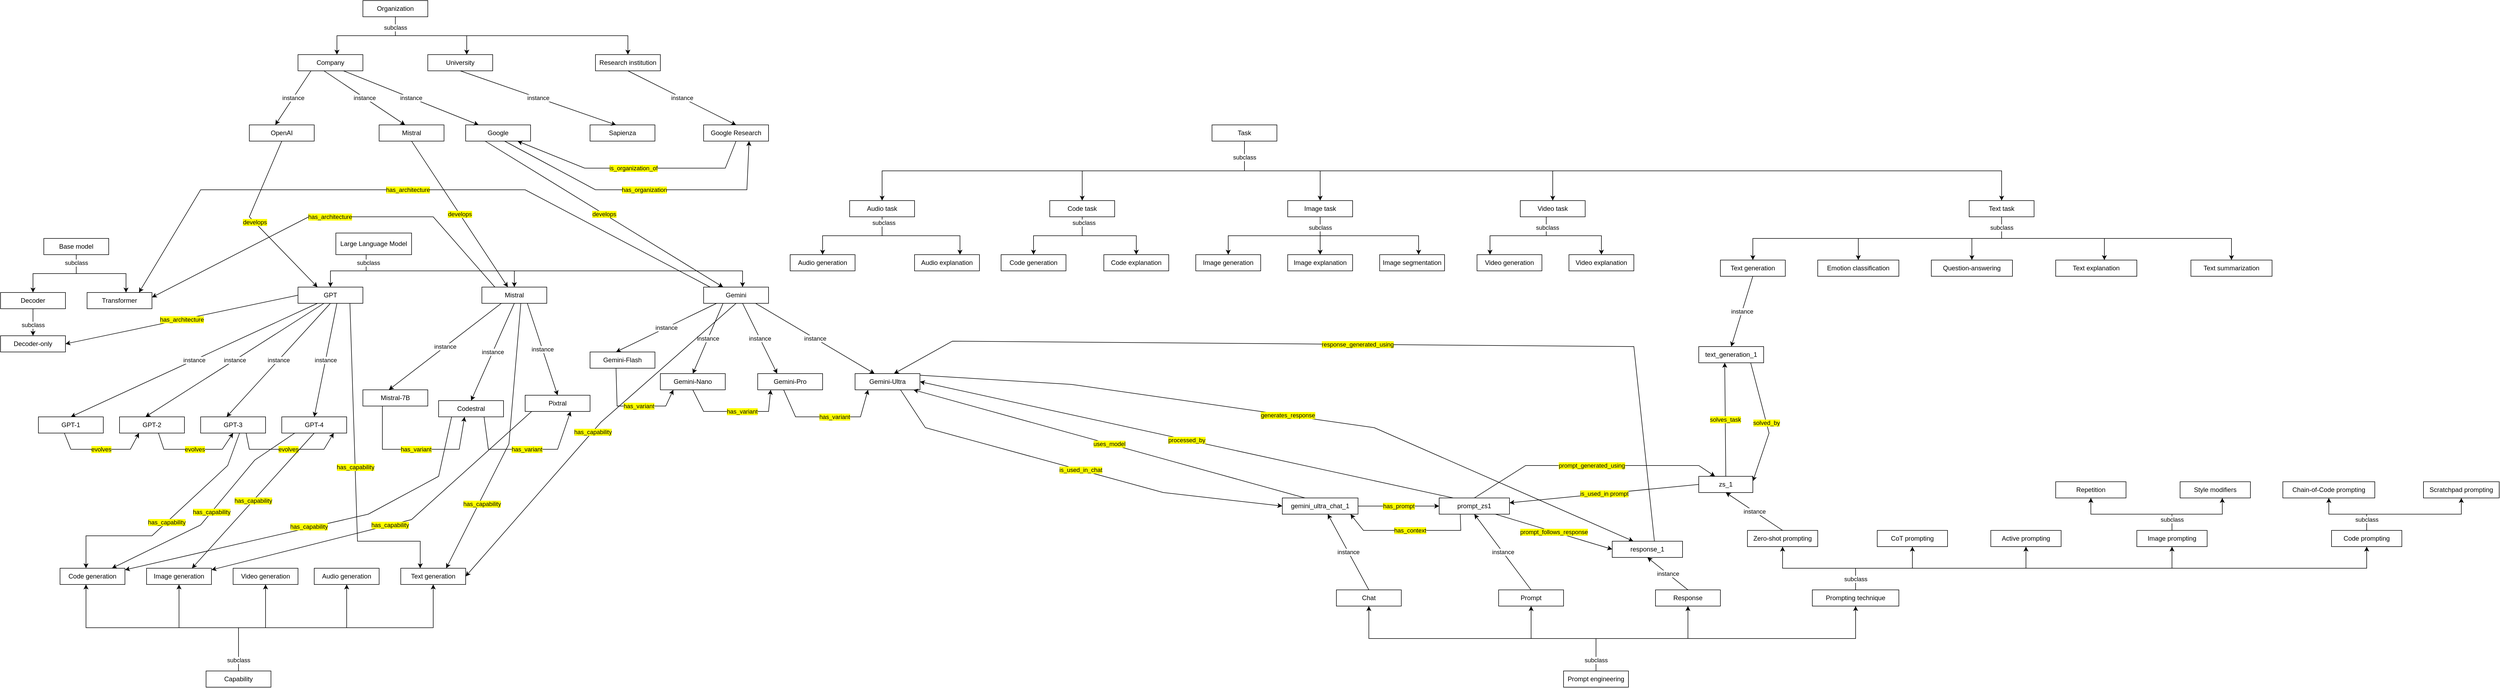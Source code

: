 <mxfile version="24.7.8">
  <diagram name="Pagina-1" id="gJOVoxN8NighratZ7cTV">
    <mxGraphModel dx="1290" dy="621" grid="1" gridSize="10" guides="1" tooltips="1" connect="1" arrows="1" fold="1" page="1" pageScale="1" pageWidth="15000" pageHeight="15000" math="0" shadow="0">
      <root>
        <mxCell id="0" />
        <mxCell id="1" parent="0" />
        <mxCell id="_v9E3XjmlNCCV4OMKfu2-3" style="edgeStyle=orthogonalEdgeStyle;rounded=0;orthogonalLoop=1;jettySize=auto;html=1;exitX=0.5;exitY=1;exitDx=0;exitDy=0;entryX=0.5;entryY=0;entryDx=0;entryDy=0;" parent="1" source="_v9E3XjmlNCCV4OMKfu2-1" target="_v9E3XjmlNCCV4OMKfu2-2" edge="1">
          <mxGeometry relative="1" as="geometry" />
        </mxCell>
        <mxCell id="_v9E3XjmlNCCV4OMKfu2-5" style="edgeStyle=orthogonalEdgeStyle;rounded=0;orthogonalLoop=1;jettySize=auto;html=1;exitX=0.5;exitY=1;exitDx=0;exitDy=0;entryX=0.6;entryY=0;entryDx=0;entryDy=0;" parent="1" source="_v9E3XjmlNCCV4OMKfu2-1" target="_v9E3XjmlNCCV4OMKfu2-4" edge="1">
          <mxGeometry relative="1" as="geometry" />
        </mxCell>
        <mxCell id="_v9E3XjmlNCCV4OMKfu2-1" value="Base model" style="rounded=0;whiteSpace=wrap;html=1;snapToPoint=1;points=[[0.1,0],[0.2,0],[0.3,0],[0.4,0],[0.5,0],[0.6,0],[0.7,0],[0.8,0],[0.9,0],[0,0.1],[0,0.3],[0,0.5],[0,0.7],[0,0.9],[0.1,1],[0.2,1],[0.3,1],[0.4,1],[0.5,1],[0.6,1],[0.7,1],[0.8,1],[0.9,1],[1,0.1],[1,0.3],[1,0.5],[1,0.7],[1,0.9]];" parent="1" vertex="1">
          <mxGeometry x="6940" y="1730.0" width="120" height="30" as="geometry" />
        </mxCell>
        <mxCell id="_v9E3XjmlNCCV4OMKfu2-7" style="edgeStyle=orthogonalEdgeStyle;rounded=0;orthogonalLoop=1;jettySize=auto;html=1;exitX=0.5;exitY=1;exitDx=0;exitDy=0;entryX=0.5;entryY=0;entryDx=0;entryDy=0;" parent="1" source="_v9E3XjmlNCCV4OMKfu2-2" target="_v9E3XjmlNCCV4OMKfu2-6" edge="1">
          <mxGeometry relative="1" as="geometry" />
        </mxCell>
        <mxCell id="_v9E3XjmlNCCV4OMKfu2-2" value="Decoder" style="rounded=0;whiteSpace=wrap;html=1;snapToPoint=1;points=[[0.1,0],[0.2,0],[0.3,0],[0.4,0],[0.5,0],[0.6,0],[0.7,0],[0.8,0],[0.9,0],[0,0.1],[0,0.3],[0,0.5],[0,0.7],[0,0.9],[0.1,1],[0.2,1],[0.3,1],[0.4,1],[0.5,1],[0.6,1],[0.7,1],[0.8,1],[0.9,1],[1,0.1],[1,0.3],[1,0.5],[1,0.7],[1,0.9]];" parent="1" vertex="1">
          <mxGeometry x="6860" y="1830.0" width="120" height="30" as="geometry" />
        </mxCell>
        <mxCell id="_v9E3XjmlNCCV4OMKfu2-4" value="Transformer" style="rounded=0;whiteSpace=wrap;html=1;snapToPoint=1;points=[[0.1,0],[0.2,0],[0.3,0],[0.4,0],[0.5,0],[0.6,0],[0.7,0],[0.8,0],[0.9,0],[0,0.1],[0,0.3],[0,0.5],[0,0.7],[0,0.9],[0.1,1],[0.2,1],[0.3,1],[0.4,1],[0.5,1],[0.6,1],[0.7,1],[0.8,1],[0.9,1],[1,0.1],[1,0.3],[1,0.5],[1,0.7],[1,0.9]];" parent="1" vertex="1">
          <mxGeometry x="7020" y="1830.0" width="120" height="30" as="geometry" />
        </mxCell>
        <mxCell id="_v9E3XjmlNCCV4OMKfu2-6" value="Decoder-only" style="rounded=0;whiteSpace=wrap;html=1;snapToPoint=1;points=[[0.1,0],[0.2,0],[0.3,0],[0.4,0],[0.5,0],[0.6,0],[0.7,0],[0.8,0],[0.9,0],[0,0.1],[0,0.3],[0,0.5],[0,0.7],[0,0.9],[0.1,1],[0.2,1],[0.3,1],[0.4,1],[0.5,1],[0.6,1],[0.7,1],[0.8,1],[0.9,1],[1,0.1],[1,0.3],[1,0.5],[1,0.7],[1,0.9]];" parent="1" vertex="1">
          <mxGeometry x="6860" y="1910.0" width="120" height="30" as="geometry" />
        </mxCell>
        <mxCell id="_v9E3XjmlNCCV4OMKfu2-10" style="edgeStyle=orthogonalEdgeStyle;rounded=0;orthogonalLoop=1;jettySize=auto;html=1;exitX=0.4;exitY=1;exitDx=0;exitDy=0;entryX=0.5;entryY=0;entryDx=0;entryDy=0;" parent="1" source="_v9E3XjmlNCCV4OMKfu2-8" target="_v9E3XjmlNCCV4OMKfu2-9" edge="1">
          <mxGeometry relative="1" as="geometry" />
        </mxCell>
        <mxCell id="_v9E3XjmlNCCV4OMKfu2-13" style="edgeStyle=orthogonalEdgeStyle;rounded=0;orthogonalLoop=1;jettySize=auto;html=1;exitX=0.4;exitY=1;exitDx=0;exitDy=0;entryX=0.5;entryY=0;entryDx=0;entryDy=0;" parent="1" source="_v9E3XjmlNCCV4OMKfu2-8" target="_v9E3XjmlNCCV4OMKfu2-12" edge="1">
          <mxGeometry relative="1" as="geometry" />
        </mxCell>
        <mxCell id="_v9E3XjmlNCCV4OMKfu2-15" style="edgeStyle=orthogonalEdgeStyle;rounded=0;orthogonalLoop=1;jettySize=auto;html=1;exitX=0.4;exitY=1;exitDx=0;exitDy=0;entryX=0.6;entryY=0;entryDx=0;entryDy=0;" parent="1" source="_v9E3XjmlNCCV4OMKfu2-8" target="_v9E3XjmlNCCV4OMKfu2-14" edge="1">
          <mxGeometry relative="1" as="geometry" />
        </mxCell>
        <mxCell id="_v9E3XjmlNCCV4OMKfu2-8" value="Large Language Model" style="rounded=0;whiteSpace=wrap;html=1;snapToPoint=1;points=[[0.1,0],[0.2,0],[0.3,0],[0.4,0],[0.5,0],[0.6,0],[0.7,0],[0.8,0],[0.9,0],[0,0.1],[0,0.3],[0,0.5],[0,0.7],[0,0.9],[0.1,1],[0.2,1],[0.3,1],[0.4,1],[0.5,1],[0.6,1],[0.7,1],[0.8,1],[0.9,1],[1,0.1],[1,0.3],[1,0.5],[1,0.7],[1,0.9]];" parent="1" vertex="1">
          <mxGeometry x="7480" y="1720" width="140" height="40" as="geometry" />
        </mxCell>
        <mxCell id="_v9E3XjmlNCCV4OMKfu2-9" value="GPT" style="rounded=0;whiteSpace=wrap;html=1;snapToPoint=1;points=[[0.1,0],[0.2,0],[0.3,0],[0.4,0],[0.5,0],[0.6,0],[0.7,0],[0.8,0],[0.9,0],[0,0.1],[0,0.3],[0,0.5],[0,0.7],[0,0.9],[0.1,1],[0.2,1],[0.3,1],[0.4,1],[0.5,1],[0.6,1],[0.7,1],[0.8,1],[0.9,1],[1,0.1],[1,0.3],[1,0.5],[1,0.7],[1,0.9]];" parent="1" vertex="1">
          <mxGeometry x="7410" y="1820.0" width="120" height="30" as="geometry" />
        </mxCell>
        <mxCell id="_v9E3XjmlNCCV4OMKfu2-12" value="Mistral" style="rounded=0;whiteSpace=wrap;html=1;snapToPoint=1;points=[[0.1,0],[0.2,0],[0.3,0],[0.4,0],[0.5,0],[0.6,0],[0.7,0],[0.8,0],[0.9,0],[0,0.1],[0,0.3],[0,0.5],[0,0.7],[0,0.9],[0.1,1],[0.2,1],[0.3,1],[0.4,1],[0.5,1],[0.6,1],[0.7,1],[0.8,1],[0.9,1],[1,0.1],[1,0.3],[1,0.5],[1,0.7],[1,0.9]];" parent="1" vertex="1">
          <mxGeometry x="7750" y="1820.0" width="120" height="30" as="geometry" />
        </mxCell>
        <mxCell id="_v9E3XjmlNCCV4OMKfu2-14" value="Gemini" style="rounded=0;whiteSpace=wrap;html=1;snapToPoint=1;points=[[0.1,0],[0.2,0],[0.3,0],[0.4,0],[0.5,0],[0.6,0],[0.7,0],[0.8,0],[0.9,0],[0,0.1],[0,0.3],[0,0.5],[0,0.7],[0,0.9],[0.1,1],[0.2,1],[0.3,1],[0.4,1],[0.5,1],[0.6,1],[0.7,1],[0.8,1],[0.9,1],[1,0.1],[1,0.3],[1,0.5],[1,0.7],[1,0.9]];" parent="1" vertex="1">
          <mxGeometry x="8160" y="1820.0" width="120" height="30" as="geometry" />
        </mxCell>
        <mxCell id="_v9E3XjmlNCCV4OMKfu2-18" value="Code generation" style="rounded=0;whiteSpace=wrap;html=1;snapToPoint=1;points=[[0.1,0],[0.2,0],[0.3,0],[0.4,0],[0.5,0],[0.6,0],[0.7,0],[0.8,0],[0.9,0],[0,0.1],[0,0.3],[0,0.5],[0,0.7],[0,0.9],[0.1,1],[0.2,1],[0.3,1],[0.4,1],[0.5,1],[0.6,1],[0.7,1],[0.8,1],[0.9,1],[1,0.1],[1,0.3],[1,0.5],[1,0.7],[1,0.9]];" parent="1" vertex="1">
          <mxGeometry x="6970" y="2340" width="120" height="30" as="geometry" />
        </mxCell>
        <mxCell id="_v9E3XjmlNCCV4OMKfu2-19" value="GPT-1" style="rounded=0;whiteSpace=wrap;html=1;snapToPoint=1;points=[[0.1,0],[0.2,0],[0.3,0],[0.4,0],[0.5,0],[0.6,0],[0.7,0],[0.8,0],[0.9,0],[0,0.1],[0,0.3],[0,0.5],[0,0.7],[0,0.9],[0.1,1],[0.2,1],[0.3,1],[0.4,1],[0.5,1],[0.6,1],[0.7,1],[0.8,1],[0.9,1],[1,0.1],[1,0.3],[1,0.5],[1,0.7],[1,0.9]];" parent="1" vertex="1">
          <mxGeometry x="6930" y="2060" width="120" height="30" as="geometry" />
        </mxCell>
        <mxCell id="_v9E3XjmlNCCV4OMKfu2-20" value="" style="endArrow=classic;html=1;rounded=0;exitX=0.3;exitY=1;exitDx=0;exitDy=0;entryX=0.5;entryY=0;entryDx=0;entryDy=0;" parent="1" source="_v9E3XjmlNCCV4OMKfu2-9" target="_v9E3XjmlNCCV4OMKfu2-19" edge="1">
          <mxGeometry relative="1" as="geometry">
            <mxPoint x="7190" y="1930" as="sourcePoint" />
            <mxPoint x="7290" y="1930" as="targetPoint" />
          </mxGeometry>
        </mxCell>
        <mxCell id="_v9E3XjmlNCCV4OMKfu2-21" value="instance" style="edgeLabel;resizable=0;html=1;;align=center;verticalAlign=middle;" parent="_v9E3XjmlNCCV4OMKfu2-20" connectable="0" vertex="1">
          <mxGeometry relative="1" as="geometry" />
        </mxCell>
        <mxCell id="_v9E3XjmlNCCV4OMKfu2-22" value="GPT-2" style="rounded=0;whiteSpace=wrap;html=1;snapToPoint=1;points=[[0.1,0],[0.2,0],[0.3,0],[0.4,0],[0.5,0],[0.6,0],[0.7,0],[0.8,0],[0.9,0],[0,0.1],[0,0.3],[0,0.5],[0,0.7],[0,0.9],[0.1,1],[0.2,1],[0.3,1],[0.4,1],[0.5,1],[0.6,1],[0.7,1],[0.8,1],[0.9,1],[1,0.1],[1,0.3],[1,0.5],[1,0.7],[1,0.9]];" parent="1" vertex="1">
          <mxGeometry x="7080" y="2060" width="120" height="30" as="geometry" />
        </mxCell>
        <mxCell id="_v9E3XjmlNCCV4OMKfu2-23" value="" style="endArrow=classic;html=1;rounded=0;exitX=0.4;exitY=1;exitDx=0;exitDy=0;entryX=0.4;entryY=0;entryDx=0;entryDy=0;" parent="1" source="_v9E3XjmlNCCV4OMKfu2-9" target="_v9E3XjmlNCCV4OMKfu2-22" edge="1">
          <mxGeometry relative="1" as="geometry">
            <mxPoint x="7456" y="1860" as="sourcePoint" />
            <mxPoint x="7260" y="2020" as="targetPoint" />
          </mxGeometry>
        </mxCell>
        <mxCell id="_v9E3XjmlNCCV4OMKfu2-24" value="instance" style="edgeLabel;resizable=0;html=1;;align=center;verticalAlign=middle;" parent="_v9E3XjmlNCCV4OMKfu2-23" connectable="0" vertex="1">
          <mxGeometry relative="1" as="geometry" />
        </mxCell>
        <mxCell id="_v9E3XjmlNCCV4OMKfu2-25" value="GPT-3" style="rounded=0;whiteSpace=wrap;html=1;snapToPoint=1;points=[[0.1,0],[0.2,0],[0.3,0],[0.4,0],[0.5,0],[0.6,0],[0.7,0],[0.8,0],[0.9,0],[0,0.1],[0,0.3],[0,0.5],[0,0.7],[0,0.9],[0.1,1],[0.2,1],[0.3,1],[0.4,1],[0.5,1],[0.6,1],[0.7,1],[0.8,1],[0.9,1],[1,0.1],[1,0.3],[1,0.5],[1,0.7],[1,0.9]];" parent="1" vertex="1">
          <mxGeometry x="7230" y="2060" width="120" height="30" as="geometry" />
        </mxCell>
        <mxCell id="_v9E3XjmlNCCV4OMKfu2-26" value="GPT-4" style="rounded=0;whiteSpace=wrap;html=1;snapToPoint=1;points=[[0.1,0],[0.2,0],[0.3,0],[0.4,0],[0.5,0],[0.6,0],[0.7,0],[0.8,0],[0.9,0],[0,0.1],[0,0.3],[0,0.5],[0,0.7],[0,0.9],[0.1,1],[0.2,1],[0.3,1],[0.4,1],[0.5,1],[0.6,1],[0.7,1],[0.8,1],[0.9,1],[1,0.1],[1,0.3],[1,0.5],[1,0.7],[1,0.9]];" parent="1" vertex="1">
          <mxGeometry x="7380" y="2060" width="120" height="30" as="geometry" />
        </mxCell>
        <mxCell id="_v9E3XjmlNCCV4OMKfu2-27" value="" style="endArrow=classic;html=1;rounded=0;exitX=0.5;exitY=1;exitDx=0;exitDy=0;entryX=0.4;entryY=0;entryDx=0;entryDy=0;" parent="1" source="_v9E3XjmlNCCV4OMKfu2-9" target="_v9E3XjmlNCCV4OMKfu2-25" edge="1">
          <mxGeometry relative="1" as="geometry">
            <mxPoint x="7468" y="1860" as="sourcePoint" />
            <mxPoint x="7248" y="2070" as="targetPoint" />
          </mxGeometry>
        </mxCell>
        <mxCell id="_v9E3XjmlNCCV4OMKfu2-28" value="instance" style="edgeLabel;resizable=0;html=1;;align=center;verticalAlign=middle;" parent="_v9E3XjmlNCCV4OMKfu2-27" connectable="0" vertex="1">
          <mxGeometry relative="1" as="geometry" />
        </mxCell>
        <mxCell id="_v9E3XjmlNCCV4OMKfu2-29" value="" style="endArrow=classic;html=1;rounded=0;exitX=0.6;exitY=1;exitDx=0;exitDy=0;entryX=0.5;entryY=0;entryDx=0;entryDy=0;" parent="1" source="_v9E3XjmlNCCV4OMKfu2-9" target="_v9E3XjmlNCCV4OMKfu2-26" edge="1">
          <mxGeometry relative="1" as="geometry">
            <mxPoint x="7480" y="1860" as="sourcePoint" />
            <mxPoint x="7388" y="2070" as="targetPoint" />
          </mxGeometry>
        </mxCell>
        <mxCell id="_v9E3XjmlNCCV4OMKfu2-30" value="instance" style="edgeLabel;resizable=0;html=1;;align=center;verticalAlign=middle;" parent="_v9E3XjmlNCCV4OMKfu2-29" connectable="0" vertex="1">
          <mxGeometry relative="1" as="geometry" />
        </mxCell>
        <mxCell id="_v9E3XjmlNCCV4OMKfu2-36" value="Mistral-7B" style="rounded=0;whiteSpace=wrap;html=1;snapToPoint=1;points=[[0.1,0],[0.2,0],[0.3,0],[0.4,0],[0.5,0],[0.6,0],[0.7,0],[0.8,0],[0.9,0],[0,0.1],[0,0.3],[0,0.5],[0,0.7],[0,0.9],[0.1,1],[0.2,1],[0.3,1],[0.4,1],[0.5,1],[0.6,1],[0.7,1],[0.8,1],[0.9,1],[1,0.1],[1,0.3],[1,0.5],[1,0.7],[1,0.9]];" parent="1" vertex="1">
          <mxGeometry x="7530" y="2010" width="120" height="30" as="geometry" />
        </mxCell>
        <mxCell id="_v9E3XjmlNCCV4OMKfu2-37" value="" style="endArrow=classic;html=1;rounded=0;exitX=0.3;exitY=1;exitDx=0;exitDy=0;entryX=0.4;entryY=0;entryDx=0;entryDy=0;" parent="1" source="_v9E3XjmlNCCV4OMKfu2-12" target="_v9E3XjmlNCCV4OMKfu2-36" edge="1">
          <mxGeometry relative="1" as="geometry">
            <mxPoint x="7492" y="1860" as="sourcePoint" />
            <mxPoint x="7450" y="2070" as="targetPoint" />
          </mxGeometry>
        </mxCell>
        <mxCell id="_v9E3XjmlNCCV4OMKfu2-38" value="instance" style="edgeLabel;resizable=0;html=1;;align=center;verticalAlign=middle;" parent="_v9E3XjmlNCCV4OMKfu2-37" connectable="0" vertex="1">
          <mxGeometry relative="1" as="geometry" />
        </mxCell>
        <mxCell id="_v9E3XjmlNCCV4OMKfu2-39" value="Codestral" style="rounded=0;whiteSpace=wrap;html=1;snapToPoint=1;points=[[0.1,0],[0.2,0],[0.3,0],[0.4,0],[0.5,0],[0.6,0],[0.7,0],[0.8,0],[0.9,0],[0,0.1],[0,0.3],[0,0.5],[0,0.7],[0,0.9],[0.1,1],[0.2,1],[0.3,1],[0.4,1],[0.5,1],[0.6,1],[0.7,1],[0.8,1],[0.9,1],[1,0.1],[1,0.3],[1,0.5],[1,0.7],[1,0.9]];" parent="1" vertex="1">
          <mxGeometry x="7670" y="2030" width="120" height="30" as="geometry" />
        </mxCell>
        <mxCell id="_v9E3XjmlNCCV4OMKfu2-41" value="" style="endArrow=classic;html=1;rounded=0;exitX=0.5;exitY=1;exitDx=0;exitDy=0;entryX=0.5;entryY=0;entryDx=0;entryDy=0;" parent="1" source="_v9E3XjmlNCCV4OMKfu2-12" target="_v9E3XjmlNCCV4OMKfu2-39" edge="1">
          <mxGeometry relative="1" as="geometry">
            <mxPoint x="7596" y="1860" as="sourcePoint" />
            <mxPoint x="7528" y="2000" as="targetPoint" />
          </mxGeometry>
        </mxCell>
        <mxCell id="_v9E3XjmlNCCV4OMKfu2-42" value="instance" style="edgeLabel;resizable=0;html=1;;align=center;verticalAlign=middle;" parent="_v9E3XjmlNCCV4OMKfu2-41" connectable="0" vertex="1">
          <mxGeometry relative="1" as="geometry" />
        </mxCell>
        <mxCell id="_v9E3XjmlNCCV4OMKfu2-43" value="Pixtral" style="rounded=0;whiteSpace=wrap;html=1;snapToPoint=1;points=[[0.1,0],[0.2,0],[0.3,0],[0.4,0],[0.5,0],[0.6,0],[0.7,0],[0.8,0],[0.9,0],[0,0.1],[0,0.3],[0,0.5],[0,0.7],[0,0.9],[0.1,1],[0.2,1],[0.3,1],[0.4,1],[0.5,1],[0.6,1],[0.7,1],[0.8,1],[0.9,1],[1,0.1],[1,0.3],[1,0.5],[1,0.7],[1,0.9]];" parent="1" vertex="1">
          <mxGeometry x="7830" y="2020" width="120" height="30" as="geometry" />
        </mxCell>
        <mxCell id="_v9E3XjmlNCCV4OMKfu2-46" value="" style="endArrow=classic;html=1;rounded=0;exitX=0.7;exitY=1;exitDx=0;exitDy=0;entryX=0.5;entryY=0;entryDx=0;entryDy=0;" parent="1" source="_v9E3XjmlNCCV4OMKfu2-12" target="_v9E3XjmlNCCV4OMKfu2-43" edge="1">
          <mxGeometry relative="1" as="geometry">
            <mxPoint x="7620" y="1860" as="sourcePoint" />
            <mxPoint x="7620" y="2040" as="targetPoint" />
          </mxGeometry>
        </mxCell>
        <mxCell id="_v9E3XjmlNCCV4OMKfu2-47" value="instance" style="edgeLabel;resizable=0;html=1;;align=center;verticalAlign=middle;" parent="_v9E3XjmlNCCV4OMKfu2-46" connectable="0" vertex="1">
          <mxGeometry relative="1" as="geometry" />
        </mxCell>
        <mxCell id="_v9E3XjmlNCCV4OMKfu2-48" value="Gemini-Flash" style="rounded=0;whiteSpace=wrap;html=1;snapToPoint=1;points=[[0.1,0],[0.2,0],[0.3,0],[0.4,0],[0.5,0],[0.6,0],[0.7,0],[0.8,0],[0.9,0],[0,0.1],[0,0.3],[0,0.5],[0,0.7],[0,0.9],[0.1,1],[0.2,1],[0.3,1],[0.4,1],[0.5,1],[0.6,1],[0.7,1],[0.8,1],[0.9,1],[1,0.1],[1,0.3],[1,0.5],[1,0.7],[1,0.9]];" parent="1" vertex="1">
          <mxGeometry x="7950" y="1940" width="120" height="30" as="geometry" />
        </mxCell>
        <mxCell id="_v9E3XjmlNCCV4OMKfu2-53" value="" style="endArrow=classic;html=1;rounded=0;exitX=0.2;exitY=1;exitDx=0;exitDy=0;entryX=0.4;entryY=0;entryDx=0;entryDy=0;" parent="1" source="_v9E3XjmlNCCV4OMKfu2-14" target="_v9E3XjmlNCCV4OMKfu2-48" edge="1">
          <mxGeometry relative="1" as="geometry">
            <mxPoint x="7844" y="1860" as="sourcePoint" />
            <mxPoint x="7900" y="2030" as="targetPoint" />
          </mxGeometry>
        </mxCell>
        <mxCell id="_v9E3XjmlNCCV4OMKfu2-54" value="instance" style="edgeLabel;resizable=0;html=1;;align=center;verticalAlign=middle;" parent="_v9E3XjmlNCCV4OMKfu2-53" connectable="0" vertex="1">
          <mxGeometry relative="1" as="geometry" />
        </mxCell>
        <mxCell id="_v9E3XjmlNCCV4OMKfu2-55" value="Gemini-Nano" style="rounded=0;whiteSpace=wrap;html=1;snapToPoint=1;points=[[0.1,0],[0.2,0],[0.3,0],[0.4,0],[0.5,0],[0.6,0],[0.7,0],[0.8,0],[0.9,0],[0,0.1],[0,0.3],[0,0.5],[0,0.7],[0,0.9],[0.1,1],[0.2,1],[0.3,1],[0.4,1],[0.5,1],[0.6,1],[0.7,1],[0.8,1],[0.9,1],[1,0.1],[1,0.3],[1,0.5],[1,0.7],[1,0.9]];" parent="1" vertex="1">
          <mxGeometry x="8080" y="1980" width="120" height="30" as="geometry" />
        </mxCell>
        <mxCell id="_v9E3XjmlNCCV4OMKfu2-60" value="" style="endArrow=classic;html=1;rounded=0;exitX=0.3;exitY=1;exitDx=0;exitDy=0;entryX=0.5;entryY=0;entryDx=0;entryDy=0;" parent="1" source="_v9E3XjmlNCCV4OMKfu2-14" target="_v9E3XjmlNCCV4OMKfu2-55" edge="1">
          <mxGeometry relative="1" as="geometry">
            <mxPoint x="8194" y="1860" as="sourcePoint" />
            <mxPoint x="8048" y="1950" as="targetPoint" />
          </mxGeometry>
        </mxCell>
        <mxCell id="_v9E3XjmlNCCV4OMKfu2-61" value="instance" style="edgeLabel;resizable=0;html=1;;align=center;verticalAlign=middle;" parent="_v9E3XjmlNCCV4OMKfu2-60" connectable="0" vertex="1">
          <mxGeometry relative="1" as="geometry" />
        </mxCell>
        <mxCell id="_v9E3XjmlNCCV4OMKfu2-62" value="Gemini-Pro" style="rounded=0;whiteSpace=wrap;html=1;snapToPoint=1;points=[[0.1,0],[0.2,0],[0.3,0],[0.4,0],[0.5,0],[0.6,0],[0.7,0],[0.8,0],[0.9,0],[0,0.1],[0,0.3],[0,0.5],[0,0.7],[0,0.9],[0.1,1],[0.2,1],[0.3,1],[0.4,1],[0.5,1],[0.6,1],[0.7,1],[0.8,1],[0.9,1],[1,0.1],[1,0.3],[1,0.5],[1,0.7],[1,0.9]];" parent="1" vertex="1">
          <mxGeometry x="8260" y="1980" width="120" height="30" as="geometry" />
        </mxCell>
        <mxCell id="_v9E3XjmlNCCV4OMKfu2-63" value="Gemini-Ultra" style="rounded=0;whiteSpace=wrap;html=1;snapToPoint=1;points=[[0.1,0],[0.2,0],[0.3,0],[0.4,0],[0.5,0],[0.6,0],[0.7,0],[0.8,0],[0.9,0],[0,0.1],[0,0.3],[0,0.5],[0,0.7],[0,0.9],[0.1,1],[0.2,1],[0.3,1],[0.4,1],[0.5,1],[0.6,1],[0.7,1],[0.8,1],[0.9,1],[1,0.1],[1,0.3],[1,0.5],[1,0.7],[1,0.9]];" parent="1" vertex="1">
          <mxGeometry x="8440" y="1980" width="120" height="30" as="geometry" />
        </mxCell>
        <mxCell id="_v9E3XjmlNCCV4OMKfu2-67" value="" style="endArrow=classic;html=1;rounded=0;exitX=0.6;exitY=1;exitDx=0;exitDy=0;entryX=0.3;entryY=0;entryDx=0;entryDy=0;" parent="1" source="_v9E3XjmlNCCV4OMKfu2-14" target="_v9E3XjmlNCCV4OMKfu2-62" edge="1">
          <mxGeometry relative="1" as="geometry">
            <mxPoint x="8206" y="1860" as="sourcePoint" />
            <mxPoint x="8150" y="1990" as="targetPoint" />
          </mxGeometry>
        </mxCell>
        <mxCell id="_v9E3XjmlNCCV4OMKfu2-68" value="instance" style="edgeLabel;resizable=0;html=1;;align=center;verticalAlign=middle;" parent="_v9E3XjmlNCCV4OMKfu2-67" connectable="0" vertex="1">
          <mxGeometry relative="1" as="geometry" />
        </mxCell>
        <mxCell id="_v9E3XjmlNCCV4OMKfu2-69" value="" style="endArrow=classic;html=1;rounded=0;exitX=0.8;exitY=1;exitDx=0;exitDy=0;entryX=0.3;entryY=0;entryDx=0;entryDy=0;" parent="1" source="_v9E3XjmlNCCV4OMKfu2-14" target="_v9E3XjmlNCCV4OMKfu2-63" edge="1">
          <mxGeometry relative="1" as="geometry">
            <mxPoint x="8242" y="1860" as="sourcePoint" />
            <mxPoint x="8326" y="1990" as="targetPoint" />
          </mxGeometry>
        </mxCell>
        <mxCell id="_v9E3XjmlNCCV4OMKfu2-70" value="instance" style="edgeLabel;resizable=0;html=1;;align=center;verticalAlign=middle;" parent="_v9E3XjmlNCCV4OMKfu2-69" connectable="0" vertex="1">
          <mxGeometry relative="1" as="geometry" />
        </mxCell>
        <mxCell id="_v9E3XjmlNCCV4OMKfu2-71" value="" style="endArrow=classic;html=1;rounded=0;exitX=0;exitY=0.5;exitDx=0;exitDy=0;entryX=1;entryY=0.5;entryDx=0;entryDy=0;" parent="1" source="_v9E3XjmlNCCV4OMKfu2-9" target="_v9E3XjmlNCCV4OMKfu2-6" edge="1">
          <mxGeometry relative="1" as="geometry">
            <mxPoint x="7456" y="1860" as="sourcePoint" />
            <mxPoint x="7000" y="2070" as="targetPoint" />
          </mxGeometry>
        </mxCell>
        <mxCell id="_v9E3XjmlNCCV4OMKfu2-72" value="has_architecture" style="edgeLabel;resizable=0;html=1;;align=center;verticalAlign=middle;labelBackgroundColor=#FFFF00;fontColor=#000000;" parent="_v9E3XjmlNCCV4OMKfu2-71" connectable="0" vertex="1">
          <mxGeometry relative="1" as="geometry" />
        </mxCell>
        <mxCell id="_v9E3XjmlNCCV4OMKfu2-76" value="" style="endArrow=classic;html=1;rounded=0;entryX=1;entryY=0.3;entryDx=0;entryDy=0;exitX=0.2;exitY=0;exitDx=0;exitDy=0;" parent="1" source="_v9E3XjmlNCCV4OMKfu2-12" target="_v9E3XjmlNCCV4OMKfu2-4" edge="1">
          <mxGeometry relative="1" as="geometry">
            <mxPoint x="7420" y="1740" as="sourcePoint" />
            <mxPoint x="7140" y="1686" as="targetPoint" />
            <Array as="points">
              <mxPoint x="7660" y="1690" />
              <mxPoint x="7430" y="1690" />
            </Array>
          </mxGeometry>
        </mxCell>
        <mxCell id="_v9E3XjmlNCCV4OMKfu2-77" value="has_architecture" style="edgeLabel;resizable=0;html=1;;align=center;verticalAlign=middle;labelBackgroundColor=#FFFF00;fontColor=#000000;" parent="_v9E3XjmlNCCV4OMKfu2-76" connectable="0" vertex="1">
          <mxGeometry relative="1" as="geometry" />
        </mxCell>
        <mxCell id="_v9E3XjmlNCCV4OMKfu2-78" value="" style="endArrow=classic;html=1;rounded=0;entryX=0.8;entryY=0;entryDx=0;entryDy=0;exitX=0.1;exitY=0;exitDx=0;exitDy=0;" parent="1" source="_v9E3XjmlNCCV4OMKfu2-14" target="_v9E3XjmlNCCV4OMKfu2-4" edge="1">
          <mxGeometry relative="1" as="geometry">
            <mxPoint x="7940" y="1640" as="sourcePoint" />
            <mxPoint x="7150" y="1680" as="targetPoint" />
            <Array as="points">
              <mxPoint x="7830" y="1640" />
              <mxPoint x="7230" y="1640" />
            </Array>
          </mxGeometry>
        </mxCell>
        <mxCell id="_v9E3XjmlNCCV4OMKfu2-79" value="has_architecture" style="edgeLabel;resizable=0;html=1;;align=center;verticalAlign=middle;labelBackgroundColor=#FFFF00;fontColor=#000000;" parent="_v9E3XjmlNCCV4OMKfu2-78" connectable="0" vertex="1">
          <mxGeometry relative="1" as="geometry" />
        </mxCell>
        <mxCell id="_v9E3XjmlNCCV4OMKfu2-84" value="Image generation" style="rounded=0;whiteSpace=wrap;html=1;snapToPoint=1;points=[[0.1,0],[0.2,0],[0.3,0],[0.4,0],[0.5,0],[0.6,0],[0.7,0],[0.8,0],[0.9,0],[0,0.1],[0,0.3],[0,0.5],[0,0.7],[0,0.9],[0.1,1],[0.2,1],[0.3,1],[0.4,1],[0.5,1],[0.6,1],[0.7,1],[0.8,1],[0.9,1],[1,0.1],[1,0.3],[1,0.5],[1,0.7],[1,0.9]];" parent="1" vertex="1">
          <mxGeometry x="7130" y="2340" width="120" height="30" as="geometry" />
        </mxCell>
        <mxCell id="_v9E3XjmlNCCV4OMKfu2-85" value="Video generation" style="rounded=0;whiteSpace=wrap;html=1;snapToPoint=1;points=[[0.1,0],[0.2,0],[0.3,0],[0.4,0],[0.5,0],[0.6,0],[0.7,0],[0.8,0],[0.9,0],[0,0.1],[0,0.3],[0,0.5],[0,0.7],[0,0.9],[0.1,1],[0.2,1],[0.3,1],[0.4,1],[0.5,1],[0.6,1],[0.7,1],[0.8,1],[0.9,1],[1,0.1],[1,0.3],[1,0.5],[1,0.7],[1,0.9]];" parent="1" vertex="1">
          <mxGeometry x="7290" y="2340" width="120" height="30" as="geometry" />
        </mxCell>
        <mxCell id="_v9E3XjmlNCCV4OMKfu2-86" value="" style="endArrow=classic;html=1;rounded=0;exitX=0.4;exitY=1;exitDx=0;exitDy=0;entryX=0.3;entryY=1;entryDx=0;entryDy=0;" parent="1" source="_v9E3XjmlNCCV4OMKfu2-19" target="_v9E3XjmlNCCV4OMKfu2-22" edge="1">
          <mxGeometry relative="1" as="geometry">
            <mxPoint x="7180" y="2220" as="sourcePoint" />
            <mxPoint x="6750" y="2310" as="targetPoint" />
            <Array as="points">
              <mxPoint x="6990" y="2120" />
              <mxPoint x="7100" y="2120" />
            </Array>
          </mxGeometry>
        </mxCell>
        <mxCell id="_v9E3XjmlNCCV4OMKfu2-87" value="evolves" style="edgeLabel;resizable=0;html=1;;align=center;verticalAlign=middle;labelBackgroundColor=#FFFF00;fontColor=#000000;" parent="_v9E3XjmlNCCV4OMKfu2-86" connectable="0" vertex="1">
          <mxGeometry relative="1" as="geometry" />
        </mxCell>
        <mxCell id="_v9E3XjmlNCCV4OMKfu2-88" value="" style="endArrow=classic;html=1;rounded=0;exitX=0.6;exitY=1;exitDx=0;exitDy=0;entryX=0.5;entryY=1;entryDx=0;entryDy=0;" parent="1" source="_v9E3XjmlNCCV4OMKfu2-22" target="_v9E3XjmlNCCV4OMKfu2-25" edge="1">
          <mxGeometry relative="1" as="geometry">
            <mxPoint x="7162" y="2090" as="sourcePoint" />
            <mxPoint x="7300" y="2090" as="targetPoint" />
            <Array as="points">
              <mxPoint x="7162" y="2120" />
              <mxPoint x="7270" y="2120" />
            </Array>
          </mxGeometry>
        </mxCell>
        <mxCell id="_v9E3XjmlNCCV4OMKfu2-89" value="evolves" style="edgeLabel;resizable=0;html=1;;align=center;verticalAlign=middle;labelBackgroundColor=#FFFF00;fontColor=#000000;" parent="_v9E3XjmlNCCV4OMKfu2-88" connectable="0" vertex="1">
          <mxGeometry relative="1" as="geometry" />
        </mxCell>
        <mxCell id="_v9E3XjmlNCCV4OMKfu2-90" value="" style="endArrow=classic;html=1;rounded=0;exitX=0.7;exitY=1;exitDx=0;exitDy=0;entryX=0.8;entryY=1;entryDx=0;entryDy=0;" parent="1" source="_v9E3XjmlNCCV4OMKfu2-25" target="_v9E3XjmlNCCV4OMKfu2-26" edge="1">
          <mxGeometry relative="1" as="geometry">
            <mxPoint x="7320" y="2090" as="sourcePoint" />
            <mxPoint x="7458" y="2090" as="targetPoint" />
            <Array as="points">
              <mxPoint x="7320" y="2120" />
              <mxPoint x="7458" y="2120" />
            </Array>
          </mxGeometry>
        </mxCell>
        <mxCell id="_v9E3XjmlNCCV4OMKfu2-91" value="evolves" style="edgeLabel;resizable=0;html=1;;align=center;verticalAlign=middle;labelBackgroundColor=#FFFF00;fontColor=#000000;" parent="_v9E3XjmlNCCV4OMKfu2-90" connectable="0" vertex="1">
          <mxGeometry relative="1" as="geometry" />
        </mxCell>
        <mxCell id="_v9E3XjmlNCCV4OMKfu2-96" value="" style="endArrow=classic;html=1;rounded=0;exitX=0.3;exitY=1;exitDx=0;exitDy=0;entryX=0.4;entryY=1;entryDx=0;entryDy=0;" parent="1" source="_v9E3XjmlNCCV4OMKfu2-36" target="_v9E3XjmlNCCV4OMKfu2-39" edge="1">
          <mxGeometry relative="1" as="geometry">
            <mxPoint x="7570" y="2090" as="sourcePoint" />
            <mxPoint x="7708" y="2090" as="targetPoint" />
            <Array as="points">
              <mxPoint x="7566" y="2120" />
              <mxPoint x="7708" y="2120" />
            </Array>
          </mxGeometry>
        </mxCell>
        <mxCell id="_v9E3XjmlNCCV4OMKfu2-97" value="has_variant" style="edgeLabel;resizable=0;html=1;;align=center;verticalAlign=middle;labelBackgroundColor=#FFFF00;fontColor=#000000;" parent="_v9E3XjmlNCCV4OMKfu2-96" connectable="0" vertex="1">
          <mxGeometry relative="1" as="geometry" />
        </mxCell>
        <mxCell id="_v9E3XjmlNCCV4OMKfu2-103" value="" style="endArrow=classic;html=1;rounded=0;exitX=0.7;exitY=1;exitDx=0;exitDy=0;entryX=0.7;entryY=1;entryDx=0;entryDy=0;" parent="1" source="_v9E3XjmlNCCV4OMKfu2-39" target="_v9E3XjmlNCCV4OMKfu2-43" edge="1">
          <mxGeometry relative="1" as="geometry">
            <mxPoint x="7760" y="2080" as="sourcePoint" />
            <mxPoint x="7890" y="2090" as="targetPoint" />
            <Array as="points">
              <mxPoint x="7762" y="2120" />
              <mxPoint x="7890" y="2120" />
            </Array>
          </mxGeometry>
        </mxCell>
        <mxCell id="_v9E3XjmlNCCV4OMKfu2-104" value="has_variant" style="edgeLabel;resizable=0;html=1;;align=center;verticalAlign=middle;labelBackgroundColor=#FFFF00;fontColor=#000000;" parent="_v9E3XjmlNCCV4OMKfu2-103" connectable="0" vertex="1">
          <mxGeometry relative="1" as="geometry" />
        </mxCell>
        <mxCell id="_v9E3XjmlNCCV4OMKfu2-106" value="" style="endArrow=classic;html=1;rounded=0;exitX=0.4;exitY=1;exitDx=0;exitDy=0;entryX=0.2;entryY=1;entryDx=0;entryDy=0;" parent="1" source="_v9E3XjmlNCCV4OMKfu2-48" target="_v9E3XjmlNCCV4OMKfu2-55" edge="1">
          <mxGeometry relative="1" as="geometry">
            <mxPoint x="7980" y="2080" as="sourcePoint" />
            <mxPoint x="8140" y="2070" as="targetPoint" />
            <Array as="points">
              <mxPoint x="8000" y="2040" />
              <mxPoint x="8090" y="2040" />
            </Array>
          </mxGeometry>
        </mxCell>
        <mxCell id="_v9E3XjmlNCCV4OMKfu2-107" value="has_variant" style="edgeLabel;resizable=0;html=1;;align=center;verticalAlign=middle;labelBackgroundColor=#FFFF00;fontColor=#000000;" parent="_v9E3XjmlNCCV4OMKfu2-106" connectable="0" vertex="1">
          <mxGeometry relative="1" as="geometry">
            <mxPoint x="13" as="offset" />
          </mxGeometry>
        </mxCell>
        <mxCell id="_v9E3XjmlNCCV4OMKfu2-108" value="" style="endArrow=classic;html=1;rounded=0;exitX=0.4;exitY=1;exitDx=0;exitDy=0;entryX=0.2;entryY=1;entryDx=0;entryDy=0;" parent="1" target="_v9E3XjmlNCCV4OMKfu2-62" edge="1">
          <mxGeometry relative="1" as="geometry">
            <mxPoint x="8140" y="2010" as="sourcePoint" />
            <mxPoint x="8246" y="2050" as="targetPoint" />
            <Array as="points">
              <mxPoint x="8160" y="2050" />
              <mxPoint x="8280" y="2050" />
            </Array>
          </mxGeometry>
        </mxCell>
        <mxCell id="_v9E3XjmlNCCV4OMKfu2-109" value="has_variant" style="edgeLabel;resizable=0;html=1;;align=center;verticalAlign=middle;labelBackgroundColor=#FFFF00;fontColor=#000000;" parent="_v9E3XjmlNCCV4OMKfu2-108" connectable="0" vertex="1">
          <mxGeometry relative="1" as="geometry">
            <mxPoint x="13" as="offset" />
          </mxGeometry>
        </mxCell>
        <mxCell id="_v9E3XjmlNCCV4OMKfu2-110" value="" style="endArrow=classic;html=1;rounded=0;exitX=0.4;exitY=1;exitDx=0;exitDy=0;entryX=0.2;entryY=1;entryDx=0;entryDy=0;" parent="1" source="_v9E3XjmlNCCV4OMKfu2-62" target="_v9E3XjmlNCCV4OMKfu2-63" edge="1">
          <mxGeometry relative="1" as="geometry">
            <mxPoint x="8310" y="2020" as="sourcePoint" />
            <mxPoint x="8454" y="2020" as="targetPoint" />
            <Array as="points">
              <mxPoint x="8330" y="2060" />
              <mxPoint x="8390" y="2060" />
              <mxPoint x="8450" y="2060" />
            </Array>
          </mxGeometry>
        </mxCell>
        <mxCell id="_v9E3XjmlNCCV4OMKfu2-111" value="has_variant" style="edgeLabel;resizable=0;html=1;;align=center;verticalAlign=middle;labelBackgroundColor=#FFFF00;fontColor=#000000;" parent="_v9E3XjmlNCCV4OMKfu2-110" connectable="0" vertex="1">
          <mxGeometry relative="1" as="geometry">
            <mxPoint x="13" as="offset" />
          </mxGeometry>
        </mxCell>
        <mxCell id="_v9E3XjmlNCCV4OMKfu2-112" value="Audio generation" style="rounded=0;whiteSpace=wrap;html=1;snapToPoint=1;points=[[0.1,0],[0.2,0],[0.3,0],[0.4,0],[0.5,0],[0.6,0],[0.7,0],[0.8,0],[0.9,0],[0,0.1],[0,0.3],[0,0.5],[0,0.7],[0,0.9],[0.1,1],[0.2,1],[0.3,1],[0.4,1],[0.5,1],[0.6,1],[0.7,1],[0.8,1],[0.9,1],[1,0.1],[1,0.3],[1,0.5],[1,0.7],[1,0.9]];" parent="1" vertex="1">
          <mxGeometry x="7440" y="2340" width="120" height="30" as="geometry" />
        </mxCell>
        <mxCell id="_v9E3XjmlNCCV4OMKfu2-113" value="Text generation" style="rounded=0;whiteSpace=wrap;html=1;snapToPoint=1;points=[[0.1,0],[0.2,0],[0.3,0],[0.4,0],[0.5,0],[0.6,0],[0.7,0],[0.8,0],[0.9,0],[0,0.1],[0,0.3],[0,0.5],[0,0.7],[0,0.9],[0.1,1],[0.2,1],[0.3,1],[0.4,1],[0.5,1],[0.6,1],[0.7,1],[0.8,1],[0.9,1],[1,0.1],[1,0.3],[1,0.5],[1,0.7],[1,0.9]];" parent="1" vertex="1">
          <mxGeometry x="7600" y="2340" width="120" height="30" as="geometry" />
        </mxCell>
        <mxCell id="_v9E3XjmlNCCV4OMKfu2-115" style="edgeStyle=orthogonalEdgeStyle;rounded=0;orthogonalLoop=1;jettySize=auto;html=1;exitX=0.5;exitY=0;exitDx=0;exitDy=0;entryX=0.4;entryY=1;entryDx=0;entryDy=0;" parent="1" source="_v9E3XjmlNCCV4OMKfu2-114" target="_v9E3XjmlNCCV4OMKfu2-18" edge="1">
          <mxGeometry relative="1" as="geometry" />
        </mxCell>
        <mxCell id="_v9E3XjmlNCCV4OMKfu2-116" style="edgeStyle=orthogonalEdgeStyle;rounded=0;orthogonalLoop=1;jettySize=auto;html=1;exitX=0.5;exitY=0;exitDx=0;exitDy=0;entryX=0.5;entryY=1;entryDx=0;entryDy=0;" parent="1" source="_v9E3XjmlNCCV4OMKfu2-114" target="_v9E3XjmlNCCV4OMKfu2-84" edge="1">
          <mxGeometry relative="1" as="geometry" />
        </mxCell>
        <mxCell id="_v9E3XjmlNCCV4OMKfu2-117" style="edgeStyle=orthogonalEdgeStyle;rounded=0;orthogonalLoop=1;jettySize=auto;html=1;exitX=0.5;exitY=0;exitDx=0;exitDy=0;entryX=0.5;entryY=1;entryDx=0;entryDy=0;" parent="1" source="_v9E3XjmlNCCV4OMKfu2-114" target="_v9E3XjmlNCCV4OMKfu2-85" edge="1">
          <mxGeometry relative="1" as="geometry" />
        </mxCell>
        <mxCell id="_v9E3XjmlNCCV4OMKfu2-118" style="edgeStyle=orthogonalEdgeStyle;rounded=0;orthogonalLoop=1;jettySize=auto;html=1;exitX=0.5;exitY=0;exitDx=0;exitDy=0;entryX=0.5;entryY=1;entryDx=0;entryDy=0;" parent="1" source="_v9E3XjmlNCCV4OMKfu2-114" target="_v9E3XjmlNCCV4OMKfu2-112" edge="1">
          <mxGeometry relative="1" as="geometry" />
        </mxCell>
        <mxCell id="_v9E3XjmlNCCV4OMKfu2-119" style="edgeStyle=orthogonalEdgeStyle;rounded=0;orthogonalLoop=1;jettySize=auto;html=1;exitX=0.5;exitY=0;exitDx=0;exitDy=0;entryX=0.5;entryY=1;entryDx=0;entryDy=0;" parent="1" source="_v9E3XjmlNCCV4OMKfu2-114" target="_v9E3XjmlNCCV4OMKfu2-113" edge="1">
          <mxGeometry relative="1" as="geometry" />
        </mxCell>
        <mxCell id="_v9E3XjmlNCCV4OMKfu2-114" value="Capability" style="rounded=0;whiteSpace=wrap;html=1;snapToPoint=1;points=[[0.1,0],[0.2,0],[0.3,0],[0.4,0],[0.5,0],[0.6,0],[0.7,0],[0.8,0],[0.9,0],[0,0.1],[0,0.3],[0,0.5],[0,0.7],[0,0.9],[0.1,1],[0.2,1],[0.3,1],[0.4,1],[0.5,1],[0.6,1],[0.7,1],[0.8,1],[0.9,1],[1,0.1],[1,0.3],[1,0.5],[1,0.7],[1,0.9]];" parent="1" vertex="1">
          <mxGeometry x="7240" y="2530" width="120" height="30" as="geometry" />
        </mxCell>
        <mxCell id="_v9E3XjmlNCCV4OMKfu2-120" value="subclass" style="edgeLabel;resizable=0;html=1;;align=center;verticalAlign=middle;" parent="1" connectable="0" vertex="1">
          <mxGeometry x="7299.996" y="2510.001" as="geometry" />
        </mxCell>
        <mxCell id="_v9E3XjmlNCCV4OMKfu2-121" value="" style="endArrow=classic;html=1;rounded=0;exitX=0.8;exitY=1;exitDx=0;exitDy=0;entryX=0.3;entryY=0;entryDx=0;entryDy=0;" parent="1" source="_v9E3XjmlNCCV4OMKfu2-9" target="_v9E3XjmlNCCV4OMKfu2-113" edge="1">
          <mxGeometry relative="1" as="geometry">
            <mxPoint x="7420" y="1845" as="sourcePoint" />
            <mxPoint x="6990" y="1935" as="targetPoint" />
            <Array as="points">
              <mxPoint x="7520" y="2290" />
              <mxPoint x="7636" y="2290" />
            </Array>
          </mxGeometry>
        </mxCell>
        <mxCell id="_v9E3XjmlNCCV4OMKfu2-122" value="has_capability" style="edgeLabel;resizable=0;html=1;;align=center;verticalAlign=middle;labelBackgroundColor=#FFFF00;fontColor=#000000;" parent="_v9E3XjmlNCCV4OMKfu2-121" connectable="0" vertex="1">
          <mxGeometry relative="1" as="geometry" />
        </mxCell>
        <mxCell id="_v9E3XjmlNCCV4OMKfu2-123" value="" style="endArrow=classic;html=1;rounded=0;exitX=0.6;exitY=1;exitDx=0;exitDy=0;entryX=0.4;entryY=0;entryDx=0;entryDy=0;" parent="1" source="_v9E3XjmlNCCV4OMKfu2-25" target="_v9E3XjmlNCCV4OMKfu2-18" edge="1">
          <mxGeometry relative="1" as="geometry">
            <mxPoint x="7420" y="1845" as="sourcePoint" />
            <mxPoint x="6990" y="1935" as="targetPoint" />
            <Array as="points">
              <mxPoint x="7280" y="2150" />
              <mxPoint x="7140" y="2280" />
              <mxPoint x="7018" y="2280" />
            </Array>
          </mxGeometry>
        </mxCell>
        <mxCell id="_v9E3XjmlNCCV4OMKfu2-124" value="has_capability" style="edgeLabel;resizable=0;html=1;;align=center;verticalAlign=middle;labelBackgroundColor=#FFFF00;fontColor=#000000;" parent="_v9E3XjmlNCCV4OMKfu2-123" connectable="0" vertex="1">
          <mxGeometry relative="1" as="geometry" />
        </mxCell>
        <mxCell id="_v9E3XjmlNCCV4OMKfu2-129" value="" style="endArrow=classic;html=1;rounded=0;exitX=0.2;exitY=1;exitDx=0;exitDy=0;entryX=0.8;entryY=0;entryDx=0;entryDy=0;" parent="1" source="_v9E3XjmlNCCV4OMKfu2-26" target="_v9E3XjmlNCCV4OMKfu2-18" edge="1">
          <mxGeometry relative="1" as="geometry">
            <mxPoint x="7420" y="1845" as="sourcePoint" />
            <mxPoint x="6990" y="1935" as="targetPoint" />
            <Array as="points">
              <mxPoint x="7330" y="2140" />
              <mxPoint x="7230" y="2260" />
            </Array>
          </mxGeometry>
        </mxCell>
        <mxCell id="_v9E3XjmlNCCV4OMKfu2-130" value="has_capability" style="edgeLabel;resizable=0;html=1;;align=center;verticalAlign=middle;labelBackgroundColor=#FFFF00;fontColor=#000000;" parent="_v9E3XjmlNCCV4OMKfu2-129" connectable="0" vertex="1">
          <mxGeometry relative="1" as="geometry" />
        </mxCell>
        <mxCell id="_v9E3XjmlNCCV4OMKfu2-131" value="" style="endArrow=classic;html=1;rounded=0;exitX=0.5;exitY=1;exitDx=0;exitDy=0;entryX=0.7;entryY=0;entryDx=0;entryDy=0;" parent="1" source="_v9E3XjmlNCCV4OMKfu2-26" target="_v9E3XjmlNCCV4OMKfu2-84" edge="1">
          <mxGeometry relative="1" as="geometry">
            <mxPoint x="7420" y="1845" as="sourcePoint" />
            <mxPoint x="6990" y="1935" as="targetPoint" />
          </mxGeometry>
        </mxCell>
        <mxCell id="_v9E3XjmlNCCV4OMKfu2-132" value="has_capability" style="edgeLabel;resizable=0;html=1;;align=center;verticalAlign=middle;labelBackgroundColor=#FFFF00;fontColor=#000000;" parent="_v9E3XjmlNCCV4OMKfu2-131" connectable="0" vertex="1">
          <mxGeometry relative="1" as="geometry" />
        </mxCell>
        <mxCell id="_v9E3XjmlNCCV4OMKfu2-133" value="" style="endArrow=classic;html=1;rounded=0;exitX=0.6;exitY=1;exitDx=0;exitDy=0;entryX=0.7;entryY=0;entryDx=0;entryDy=0;" parent="1" source="_v9E3XjmlNCCV4OMKfu2-12" target="_v9E3XjmlNCCV4OMKfu2-113" edge="1">
          <mxGeometry relative="1" as="geometry">
            <mxPoint x="7450" y="2100" as="sourcePoint" />
            <mxPoint x="7224" y="2350" as="targetPoint" />
            <Array as="points">
              <mxPoint x="7800" y="2110" />
            </Array>
          </mxGeometry>
        </mxCell>
        <mxCell id="_v9E3XjmlNCCV4OMKfu2-134" value="has_capability" style="edgeLabel;resizable=0;html=1;;align=center;verticalAlign=middle;labelBackgroundColor=#FFFF00;fontColor=#000000;" parent="_v9E3XjmlNCCV4OMKfu2-133" connectable="0" vertex="1">
          <mxGeometry relative="1" as="geometry">
            <mxPoint x="-50" y="112" as="offset" />
          </mxGeometry>
        </mxCell>
        <mxCell id="_v9E3XjmlNCCV4OMKfu2-135" value="" style="endArrow=classic;html=1;rounded=0;exitX=0.2;exitY=1;exitDx=0;exitDy=0;entryX=1;entryY=0.1;entryDx=0;entryDy=0;" parent="1" source="_v9E3XjmlNCCV4OMKfu2-39" target="_v9E3XjmlNCCV4OMKfu2-18" edge="1">
          <mxGeometry relative="1" as="geometry">
            <mxPoint x="7450" y="2100" as="sourcePoint" />
            <mxPoint x="7224" y="2350" as="targetPoint" />
            <Array as="points">
              <mxPoint x="7670" y="2170" />
              <mxPoint x="7540" y="2240" />
            </Array>
          </mxGeometry>
        </mxCell>
        <mxCell id="_v9E3XjmlNCCV4OMKfu2-136" value="has_capability" style="edgeLabel;resizable=0;html=1;;align=center;verticalAlign=middle;labelBackgroundColor=#FFFF00;fontColor=#000000;" parent="_v9E3XjmlNCCV4OMKfu2-135" connectable="0" vertex="1">
          <mxGeometry relative="1" as="geometry">
            <mxPoint x="-12" as="offset" />
          </mxGeometry>
        </mxCell>
        <mxCell id="_v9E3XjmlNCCV4OMKfu2-138" value="" style="endArrow=classic;html=1;rounded=0;exitX=0.1;exitY=1;exitDx=0;exitDy=0;entryX=1;entryY=0.1;entryDx=0;entryDy=0;" parent="1" source="_v9E3XjmlNCCV4OMKfu2-43" target="_v9E3XjmlNCCV4OMKfu2-84" edge="1">
          <mxGeometry relative="1" as="geometry">
            <mxPoint x="7450" y="2100" as="sourcePoint" />
            <mxPoint x="7224" y="2350" as="targetPoint" />
            <Array as="points">
              <mxPoint x="7620" y="2250" />
            </Array>
          </mxGeometry>
        </mxCell>
        <mxCell id="_v9E3XjmlNCCV4OMKfu2-139" value="has_capability" style="edgeLabel;resizable=0;html=1;;align=center;verticalAlign=middle;labelBackgroundColor=#FFFF00;fontColor=#000000;" parent="_v9E3XjmlNCCV4OMKfu2-138" connectable="0" vertex="1">
          <mxGeometry relative="1" as="geometry" />
        </mxCell>
        <mxCell id="_v9E3XjmlNCCV4OMKfu2-140" value="" style="endArrow=classic;html=1;rounded=0;exitX=0.5;exitY=1;exitDx=0;exitDy=0;entryX=1;entryY=0.5;entryDx=0;entryDy=0;" parent="1" source="_v9E3XjmlNCCV4OMKfu2-14" target="_v9E3XjmlNCCV4OMKfu2-113" edge="1">
          <mxGeometry relative="1" as="geometry">
            <mxPoint x="7450" y="2100" as="sourcePoint" />
            <mxPoint x="7224" y="2350" as="targetPoint" />
            <Array as="points">
              <mxPoint x="7970" y="2070" />
            </Array>
          </mxGeometry>
        </mxCell>
        <mxCell id="_v9E3XjmlNCCV4OMKfu2-141" value="has_capability" style="edgeLabel;resizable=0;html=1;;align=center;verticalAlign=middle;labelBackgroundColor=#FFFF00;fontColor=#000000;" parent="_v9E3XjmlNCCV4OMKfu2-140" connectable="0" vertex="1">
          <mxGeometry relative="1" as="geometry" />
        </mxCell>
        <mxCell id="_v9E3XjmlNCCV4OMKfu2-146" style="edgeStyle=orthogonalEdgeStyle;rounded=0;orthogonalLoop=1;jettySize=auto;html=1;exitX=0.5;exitY=1;exitDx=0;exitDy=0;entryX=0.6;entryY=0;entryDx=0;entryDy=0;" parent="1" source="_v9E3XjmlNCCV4OMKfu2-142" target="_v9E3XjmlNCCV4OMKfu2-143" edge="1">
          <mxGeometry relative="1" as="geometry" />
        </mxCell>
        <mxCell id="_v9E3XjmlNCCV4OMKfu2-147" style="edgeStyle=orthogonalEdgeStyle;rounded=0;orthogonalLoop=1;jettySize=auto;html=1;exitX=0.5;exitY=1;exitDx=0;exitDy=0;entryX=0.6;entryY=0;entryDx=0;entryDy=0;" parent="1" source="_v9E3XjmlNCCV4OMKfu2-142" target="_v9E3XjmlNCCV4OMKfu2-144" edge="1">
          <mxGeometry relative="1" as="geometry" />
        </mxCell>
        <mxCell id="_v9E3XjmlNCCV4OMKfu2-148" style="edgeStyle=orthogonalEdgeStyle;rounded=0;orthogonalLoop=1;jettySize=auto;html=1;exitX=0.5;exitY=1;exitDx=0;exitDy=0;entryX=0.5;entryY=0;entryDx=0;entryDy=0;" parent="1" source="_v9E3XjmlNCCV4OMKfu2-142" target="_v9E3XjmlNCCV4OMKfu2-145" edge="1">
          <mxGeometry relative="1" as="geometry" />
        </mxCell>
        <mxCell id="_v9E3XjmlNCCV4OMKfu2-142" value="Organization" style="rounded=0;whiteSpace=wrap;html=1;snapToPoint=1;points=[[0.1,0],[0.2,0],[0.3,0],[0.4,0],[0.5,0],[0.6,0],[0.7,0],[0.8,0],[0.9,0],[0,0.1],[0,0.3],[0,0.5],[0,0.7],[0,0.9],[0.1,1],[0.2,1],[0.3,1],[0.4,1],[0.5,1],[0.6,1],[0.7,1],[0.8,1],[0.9,1],[1,0.1],[1,0.3],[1,0.5],[1,0.7],[1,0.9]];" parent="1" vertex="1">
          <mxGeometry x="7530" y="1290.0" width="120" height="30" as="geometry" />
        </mxCell>
        <mxCell id="_v9E3XjmlNCCV4OMKfu2-143" value="Company" style="rounded=0;whiteSpace=wrap;html=1;snapToPoint=1;points=[[0.1,0],[0.2,0],[0.3,0],[0.4,0],[0.5,0],[0.6,0],[0.7,0],[0.8,0],[0.9,0],[0,0.1],[0,0.3],[0,0.5],[0,0.7],[0,0.9],[0.1,1],[0.2,1],[0.3,1],[0.4,1],[0.5,1],[0.6,1],[0.7,1],[0.8,1],[0.9,1],[1,0.1],[1,0.3],[1,0.5],[1,0.7],[1,0.9]];" parent="1" vertex="1">
          <mxGeometry x="7410" y="1390.0" width="120" height="30" as="geometry" />
        </mxCell>
        <mxCell id="_v9E3XjmlNCCV4OMKfu2-144" value="University" style="rounded=0;whiteSpace=wrap;html=1;snapToPoint=1;points=[[0.1,0],[0.2,0],[0.3,0],[0.4,0],[0.5,0],[0.6,0],[0.7,0],[0.8,0],[0.9,0],[0,0.1],[0,0.3],[0,0.5],[0,0.7],[0,0.9],[0.1,1],[0.2,1],[0.3,1],[0.4,1],[0.5,1],[0.6,1],[0.7,1],[0.8,1],[0.9,1],[1,0.1],[1,0.3],[1,0.5],[1,0.7],[1,0.9]];" parent="1" vertex="1">
          <mxGeometry x="7650" y="1390.0" width="120" height="30" as="geometry" />
        </mxCell>
        <mxCell id="_v9E3XjmlNCCV4OMKfu2-145" value="Research institution" style="rounded=0;whiteSpace=wrap;html=1;snapToPoint=1;points=[[0.1,0],[0.2,0],[0.3,0],[0.4,0],[0.5,0],[0.6,0],[0.7,0],[0.8,0],[0.9,0],[0,0.1],[0,0.3],[0,0.5],[0,0.7],[0,0.9],[0.1,1],[0.2,1],[0.3,1],[0.4,1],[0.5,1],[0.6,1],[0.7,1],[0.8,1],[0.9,1],[1,0.1],[1,0.3],[1,0.5],[1,0.7],[1,0.9]];" parent="1" vertex="1">
          <mxGeometry x="7960" y="1390.0" width="120" height="30" as="geometry" />
        </mxCell>
        <mxCell id="_v9E3XjmlNCCV4OMKfu2-149" value="OpenAI" style="rounded=0;whiteSpace=wrap;html=1;snapToPoint=1;points=[[0.1,0],[0.2,0],[0.3,0],[0.4,0],[0.5,0],[0.6,0],[0.7,0],[0.8,0],[0.9,0],[0,0.1],[0,0.3],[0,0.5],[0,0.7],[0,0.9],[0.1,1],[0.2,1],[0.3,1],[0.4,1],[0.5,1],[0.6,1],[0.7,1],[0.8,1],[0.9,1],[1,0.1],[1,0.3],[1,0.5],[1,0.7],[1,0.9]];" parent="1" vertex="1">
          <mxGeometry x="7320" y="1520.0" width="120" height="30" as="geometry" />
        </mxCell>
        <mxCell id="_v9E3XjmlNCCV4OMKfu2-151" value="" style="endArrow=classic;html=1;rounded=0;exitX=0.2;exitY=1;exitDx=0;exitDy=0;entryX=0.4;entryY=0;entryDx=0;entryDy=0;" parent="1" source="_v9E3XjmlNCCV4OMKfu2-143" target="_v9E3XjmlNCCV4OMKfu2-149" edge="1">
          <mxGeometry relative="1" as="geometry">
            <mxPoint x="7480" y="1860" as="sourcePoint" />
            <mxPoint x="7288" y="2070" as="targetPoint" />
          </mxGeometry>
        </mxCell>
        <mxCell id="_v9E3XjmlNCCV4OMKfu2-152" value="instance" style="edgeLabel;resizable=0;html=1;;align=center;verticalAlign=middle;" parent="_v9E3XjmlNCCV4OMKfu2-151" connectable="0" vertex="1">
          <mxGeometry relative="1" as="geometry" />
        </mxCell>
        <mxCell id="_v9E3XjmlNCCV4OMKfu2-153" value="Mistral" style="rounded=0;whiteSpace=wrap;html=1;snapToPoint=1;points=[[0.1,0],[0.2,0],[0.3,0],[0.4,0],[0.5,0],[0.6,0],[0.7,0],[0.8,0],[0.9,0],[0,0.1],[0,0.3],[0,0.5],[0,0.7],[0,0.9],[0.1,1],[0.2,1],[0.3,1],[0.4,1],[0.5,1],[0.6,1],[0.7,1],[0.8,1],[0.9,1],[1,0.1],[1,0.3],[1,0.5],[1,0.7],[1,0.9]];" parent="1" vertex="1">
          <mxGeometry x="7560" y="1520.0" width="120" height="30" as="geometry" />
        </mxCell>
        <mxCell id="_v9E3XjmlNCCV4OMKfu2-154" value="" style="endArrow=classic;html=1;rounded=0;exitX=0.4;exitY=1;exitDx=0;exitDy=0;entryX=0.4;entryY=0;entryDx=0;entryDy=0;" parent="1" source="_v9E3XjmlNCCV4OMKfu2-143" target="_v9E3XjmlNCCV4OMKfu2-153" edge="1">
          <mxGeometry relative="1" as="geometry">
            <mxPoint x="7514" y="1070" as="sourcePoint" />
            <mxPoint x="7438" y="1150" as="targetPoint" />
          </mxGeometry>
        </mxCell>
        <mxCell id="_v9E3XjmlNCCV4OMKfu2-155" value="instance" style="edgeLabel;resizable=0;html=1;;align=center;verticalAlign=middle;" parent="_v9E3XjmlNCCV4OMKfu2-154" connectable="0" vertex="1">
          <mxGeometry relative="1" as="geometry" />
        </mxCell>
        <mxCell id="_v9E3XjmlNCCV4OMKfu2-156" value="" style="endArrow=classic;html=1;rounded=0;exitX=0.5;exitY=1;exitDx=0;exitDy=0;entryX=0.3;entryY=0;entryDx=0;entryDy=0;" parent="1" source="_v9E3XjmlNCCV4OMKfu2-149" target="_v9E3XjmlNCCV4OMKfu2-9" edge="1">
          <mxGeometry relative="1" as="geometry">
            <mxPoint x="7420" y="1845" as="sourcePoint" />
            <mxPoint x="6990" y="1935" as="targetPoint" />
            <Array as="points">
              <mxPoint x="7320" y="1690" />
            </Array>
          </mxGeometry>
        </mxCell>
        <mxCell id="_v9E3XjmlNCCV4OMKfu2-157" value="develops" style="edgeLabel;resizable=0;html=1;;align=center;verticalAlign=middle;labelBackgroundColor=#FFFF00;fontColor=#000000;" parent="_v9E3XjmlNCCV4OMKfu2-156" connectable="0" vertex="1">
          <mxGeometry relative="1" as="geometry" />
        </mxCell>
        <mxCell id="_v9E3XjmlNCCV4OMKfu2-158" value="Google" style="rounded=0;whiteSpace=wrap;html=1;snapToPoint=1;points=[[0.1,0],[0.2,0],[0.3,0],[0.4,0],[0.5,0],[0.6,0],[0.7,0],[0.8,0],[0.9,0],[0,0.1],[0,0.3],[0,0.5],[0,0.7],[0,0.9],[0.1,1],[0.2,1],[0.3,1],[0.4,1],[0.5,1],[0.6,1],[0.7,1],[0.8,1],[0.9,1],[1,0.1],[1,0.3],[1,0.5],[1,0.7],[1,0.9]];" parent="1" vertex="1">
          <mxGeometry x="7720" y="1520.0" width="120" height="30" as="geometry" />
        </mxCell>
        <mxCell id="_v9E3XjmlNCCV4OMKfu2-159" value="" style="endArrow=classic;html=1;rounded=0;exitX=0.7;exitY=1;exitDx=0;exitDy=0;entryX=0.2;entryY=0;entryDx=0;entryDy=0;" parent="1" source="_v9E3XjmlNCCV4OMKfu2-143" target="_v9E3XjmlNCCV4OMKfu2-158" edge="1">
          <mxGeometry relative="1" as="geometry">
            <mxPoint x="7538" y="1070" as="sourcePoint" />
            <mxPoint x="7598" y="1150" as="targetPoint" />
          </mxGeometry>
        </mxCell>
        <mxCell id="_v9E3XjmlNCCV4OMKfu2-160" value="instance" style="edgeLabel;resizable=0;html=1;;align=center;verticalAlign=middle;" parent="_v9E3XjmlNCCV4OMKfu2-159" connectable="0" vertex="1">
          <mxGeometry relative="1" as="geometry" />
        </mxCell>
        <mxCell id="_v9E3XjmlNCCV4OMKfu2-161" value="" style="endArrow=classic;html=1;rounded=0;exitX=0.5;exitY=1;exitDx=0;exitDy=0;entryX=0.4;entryY=0;entryDx=0;entryDy=0;" parent="1" source="_v9E3XjmlNCCV4OMKfu2-153" target="_v9E3XjmlNCCV4OMKfu2-12" edge="1">
          <mxGeometry relative="1" as="geometry">
            <mxPoint x="7420" y="1845" as="sourcePoint" />
            <mxPoint x="6990" y="1935" as="targetPoint" />
          </mxGeometry>
        </mxCell>
        <mxCell id="_v9E3XjmlNCCV4OMKfu2-162" value="develops" style="edgeLabel;resizable=0;html=1;;align=center;verticalAlign=middle;labelBackgroundColor=#FFFF00;fontColor=#000000;" parent="_v9E3XjmlNCCV4OMKfu2-161" connectable="0" vertex="1">
          <mxGeometry relative="1" as="geometry" />
        </mxCell>
        <mxCell id="_v9E3XjmlNCCV4OMKfu2-163" value="" style="endArrow=classic;html=1;rounded=0;exitX=0.3;exitY=1;exitDx=0;exitDy=0;entryX=0.3;entryY=0;entryDx=0;entryDy=0;" parent="1" source="_v9E3XjmlNCCV4OMKfu2-158" target="_v9E3XjmlNCCV4OMKfu2-14" edge="1">
          <mxGeometry relative="1" as="geometry">
            <mxPoint x="7610" y="1180" as="sourcePoint" />
            <mxPoint x="8160" y="1750" as="targetPoint" />
          </mxGeometry>
        </mxCell>
        <mxCell id="_v9E3XjmlNCCV4OMKfu2-164" value="develops" style="edgeLabel;resizable=0;html=1;;align=center;verticalAlign=middle;labelBackgroundColor=#FFFF00;fontColor=#000000;" parent="_v9E3XjmlNCCV4OMKfu2-163" connectable="0" vertex="1">
          <mxGeometry relative="1" as="geometry" />
        </mxCell>
        <mxCell id="hwLzqWf1g3DzpG2_K2xB-1" value="Sapienza" style="rounded=0;whiteSpace=wrap;html=1;snapToPoint=1;points=[[0.1,0],[0.2,0],[0.3,0],[0.4,0],[0.5,0],[0.6,0],[0.7,0],[0.8,0],[0.9,0],[0,0.1],[0,0.3],[0,0.5],[0,0.7],[0,0.9],[0.1,1],[0.2,1],[0.3,1],[0.4,1],[0.5,1],[0.6,1],[0.7,1],[0.8,1],[0.9,1],[1,0.1],[1,0.3],[1,0.5],[1,0.7],[1,0.9]];" parent="1" vertex="1">
          <mxGeometry x="7950" y="1520.0" width="120" height="30" as="geometry" />
        </mxCell>
        <mxCell id="hwLzqWf1g3DzpG2_K2xB-2" value="" style="endArrow=classic;html=1;rounded=0;exitX=0.5;exitY=1;exitDx=0;exitDy=0;entryX=0.4;entryY=0;entryDx=0;entryDy=0;" parent="1" source="_v9E3XjmlNCCV4OMKfu2-144" target="hwLzqWf1g3DzpG2_K2xB-1" edge="1">
          <mxGeometry relative="1" as="geometry">
            <mxPoint x="7574" y="1070" as="sourcePoint" />
            <mxPoint x="7734" y="1150" as="targetPoint" />
          </mxGeometry>
        </mxCell>
        <mxCell id="hwLzqWf1g3DzpG2_K2xB-3" value="instance" style="edgeLabel;resizable=0;html=1;;align=center;verticalAlign=middle;" parent="hwLzqWf1g3DzpG2_K2xB-2" connectable="0" vertex="1">
          <mxGeometry relative="1" as="geometry" />
        </mxCell>
        <mxCell id="hwLzqWf1g3DzpG2_K2xB-4" value="Google Research" style="rounded=0;whiteSpace=wrap;html=1;snapToPoint=1;points=[[0.1,0],[0.2,0],[0.3,0],[0.4,0],[0.5,0],[0.6,0],[0.7,0],[0.8,0],[0.9,0],[0,0.1],[0,0.3],[0,0.5],[0,0.7],[0,0.9],[0.1,1],[0.2,1],[0.3,1],[0.4,1],[0.5,1],[0.6,1],[0.7,1],[0.8,1],[0.9,1],[1,0.1],[1,0.3],[1,0.5],[1,0.7],[1,0.9]];" parent="1" vertex="1">
          <mxGeometry x="8160" y="1520.0" width="120" height="30" as="geometry" />
        </mxCell>
        <mxCell id="hwLzqWf1g3DzpG2_K2xB-6" value="" style="endArrow=classic;html=1;rounded=0;exitX=0.5;exitY=1;exitDx=0;exitDy=0;entryX=0.5;entryY=0;entryDx=0;entryDy=0;" parent="1" source="_v9E3XjmlNCCV4OMKfu2-145" target="hwLzqWf1g3DzpG2_K2xB-4" edge="1">
          <mxGeometry relative="1" as="geometry">
            <mxPoint x="7830" y="1070" as="sourcePoint" />
            <mxPoint x="7938" y="1120" as="targetPoint" />
          </mxGeometry>
        </mxCell>
        <mxCell id="hwLzqWf1g3DzpG2_K2xB-7" value="instance" style="edgeLabel;resizable=0;html=1;;align=center;verticalAlign=middle;" parent="hwLzqWf1g3DzpG2_K2xB-6" connectable="0" vertex="1">
          <mxGeometry relative="1" as="geometry" />
        </mxCell>
        <mxCell id="hwLzqWf1g3DzpG2_K2xB-13" style="edgeStyle=orthogonalEdgeStyle;rounded=0;orthogonalLoop=1;jettySize=auto;html=1;exitX=0.5;exitY=1;exitDx=0;exitDy=0;entryX=0.5;entryY=0;entryDx=0;entryDy=0;" parent="1" source="hwLzqWf1g3DzpG2_K2xB-10" target="hwLzqWf1g3DzpG2_K2xB-12" edge="1">
          <mxGeometry relative="1" as="geometry" />
        </mxCell>
        <mxCell id="hwLzqWf1g3DzpG2_K2xB-16" style="edgeStyle=orthogonalEdgeStyle;rounded=0;orthogonalLoop=1;jettySize=auto;html=1;exitX=0.5;exitY=1;exitDx=0;exitDy=0;entryX=0.5;entryY=0;entryDx=0;entryDy=0;" parent="1" source="hwLzqWf1g3DzpG2_K2xB-10" target="hwLzqWf1g3DzpG2_K2xB-15" edge="1">
          <mxGeometry relative="1" as="geometry" />
        </mxCell>
        <mxCell id="hwLzqWf1g3DzpG2_K2xB-17" style="edgeStyle=orthogonalEdgeStyle;rounded=0;orthogonalLoop=1;jettySize=auto;html=1;exitX=0.5;exitY=1;exitDx=0;exitDy=0;entryX=0.5;entryY=0;entryDx=0;entryDy=0;" parent="1" source="hwLzqWf1g3DzpG2_K2xB-10" target="hwLzqWf1g3DzpG2_K2xB-14" edge="1">
          <mxGeometry relative="1" as="geometry" />
        </mxCell>
        <mxCell id="hwLzqWf1g3DzpG2_K2xB-19" style="edgeStyle=orthogonalEdgeStyle;rounded=0;orthogonalLoop=1;jettySize=auto;html=1;exitX=0.5;exitY=1;exitDx=0;exitDy=0;entryX=0.5;entryY=0;entryDx=0;entryDy=0;" parent="1" source="hwLzqWf1g3DzpG2_K2xB-10" target="hwLzqWf1g3DzpG2_K2xB-18" edge="1">
          <mxGeometry relative="1" as="geometry" />
        </mxCell>
        <mxCell id="hwLzqWf1g3DzpG2_K2xB-21" style="edgeStyle=orthogonalEdgeStyle;rounded=0;orthogonalLoop=1;jettySize=auto;html=1;exitX=0.5;exitY=1;exitDx=0;exitDy=0;entryX=0.5;entryY=0;entryDx=0;entryDy=0;" parent="1" source="hwLzqWf1g3DzpG2_K2xB-10" target="hwLzqWf1g3DzpG2_K2xB-20" edge="1">
          <mxGeometry relative="1" as="geometry" />
        </mxCell>
        <mxCell id="hwLzqWf1g3DzpG2_K2xB-10" value="Task" style="rounded=0;whiteSpace=wrap;html=1;snapToPoint=1;points=[[0.1,0],[0.2,0],[0.3,0],[0.4,0],[0.5,0],[0.6,0],[0.7,0],[0.8,0],[0.9,0],[0,0.1],[0,0.3],[0,0.5],[0,0.7],[0,0.9],[0.1,1],[0.2,1],[0.3,1],[0.4,1],[0.5,1],[0.6,1],[0.7,1],[0.8,1],[0.9,1],[1,0.1],[1,0.3],[1,0.5],[1,0.7],[1,0.9]];" parent="1" vertex="1">
          <mxGeometry x="9100" y="1520" width="120" height="30" as="geometry" />
        </mxCell>
        <mxCell id="hwLzqWf1g3DzpG2_K2xB-24" style="edgeStyle=orthogonalEdgeStyle;rounded=0;orthogonalLoop=1;jettySize=auto;html=1;exitX=0.5;exitY=1;exitDx=0;exitDy=0;entryX=0.5;entryY=0;entryDx=0;entryDy=0;" parent="1" source="hwLzqWf1g3DzpG2_K2xB-12" target="hwLzqWf1g3DzpG2_K2xB-22" edge="1">
          <mxGeometry relative="1" as="geometry" />
        </mxCell>
        <mxCell id="hwLzqWf1g3DzpG2_K2xB-25" style="edgeStyle=orthogonalEdgeStyle;rounded=0;orthogonalLoop=1;jettySize=auto;html=1;exitX=0.5;exitY=1;exitDx=0;exitDy=0;entryX=0.7;entryY=0;entryDx=0;entryDy=0;" parent="1" source="hwLzqWf1g3DzpG2_K2xB-12" target="hwLzqWf1g3DzpG2_K2xB-23" edge="1">
          <mxGeometry relative="1" as="geometry" />
        </mxCell>
        <mxCell id="hwLzqWf1g3DzpG2_K2xB-12" value="Audio task" style="rounded=0;whiteSpace=wrap;html=1;snapToPoint=1;points=[[0.1,0],[0.2,0],[0.3,0],[0.4,0],[0.5,0],[0.6,0],[0.7,0],[0.8,0],[0.9,0],[0,0.1],[0,0.3],[0,0.5],[0,0.7],[0,0.9],[0.1,1],[0.2,1],[0.3,1],[0.4,1],[0.5,1],[0.6,1],[0.7,1],[0.8,1],[0.9,1],[1,0.1],[1,0.3],[1,0.5],[1,0.7],[1,0.9]];" parent="1" vertex="1">
          <mxGeometry x="8430" y="1660" width="120" height="30" as="geometry" />
        </mxCell>
        <mxCell id="hwLzqWf1g3DzpG2_K2xB-27" style="edgeStyle=orthogonalEdgeStyle;rounded=0;orthogonalLoop=1;jettySize=auto;html=1;exitX=0.5;exitY=1;exitDx=0;exitDy=0;entryX=0.5;entryY=0;entryDx=0;entryDy=0;" parent="1" source="hwLzqWf1g3DzpG2_K2xB-14" target="hwLzqWf1g3DzpG2_K2xB-26" edge="1">
          <mxGeometry relative="1" as="geometry" />
        </mxCell>
        <mxCell id="hwLzqWf1g3DzpG2_K2xB-29" style="edgeStyle=orthogonalEdgeStyle;rounded=0;orthogonalLoop=1;jettySize=auto;html=1;exitX=0.5;exitY=1;exitDx=0;exitDy=0;" parent="1" source="hwLzqWf1g3DzpG2_K2xB-14" target="hwLzqWf1g3DzpG2_K2xB-28" edge="1">
          <mxGeometry relative="1" as="geometry" />
        </mxCell>
        <mxCell id="hwLzqWf1g3DzpG2_K2xB-14" value="Code task" style="rounded=0;whiteSpace=wrap;html=1;snapToPoint=1;points=[[0.1,0],[0.2,0],[0.3,0],[0.4,0],[0.5,0],[0.6,0],[0.7,0],[0.8,0],[0.9,0],[0,0.1],[0,0.3],[0,0.5],[0,0.7],[0,0.9],[0.1,1],[0.2,1],[0.3,1],[0.4,1],[0.5,1],[0.6,1],[0.7,1],[0.8,1],[0.9,1],[1,0.1],[1,0.3],[1,0.5],[1,0.7],[1,0.9]];" parent="1" vertex="1">
          <mxGeometry x="8800" y="1660" width="120" height="30" as="geometry" />
        </mxCell>
        <mxCell id="hwLzqWf1g3DzpG2_K2xB-33" style="edgeStyle=orthogonalEdgeStyle;rounded=0;orthogonalLoop=1;jettySize=auto;html=1;exitX=0.5;exitY=1;exitDx=0;exitDy=0;entryX=0.5;entryY=0;entryDx=0;entryDy=0;" parent="1" source="hwLzqWf1g3DzpG2_K2xB-15" target="hwLzqWf1g3DzpG2_K2xB-30" edge="1">
          <mxGeometry relative="1" as="geometry" />
        </mxCell>
        <mxCell id="hwLzqWf1g3DzpG2_K2xB-34" style="edgeStyle=orthogonalEdgeStyle;rounded=0;orthogonalLoop=1;jettySize=auto;html=1;exitX=0.5;exitY=1;exitDx=0;exitDy=0;entryX=0.5;entryY=0;entryDx=0;entryDy=0;" parent="1" source="hwLzqWf1g3DzpG2_K2xB-15" target="hwLzqWf1g3DzpG2_K2xB-31" edge="1">
          <mxGeometry relative="1" as="geometry" />
        </mxCell>
        <mxCell id="hwLzqWf1g3DzpG2_K2xB-35" style="edgeStyle=orthogonalEdgeStyle;rounded=0;orthogonalLoop=1;jettySize=auto;html=1;exitX=0.5;exitY=1;exitDx=0;exitDy=0;entryX=0.6;entryY=0;entryDx=0;entryDy=0;" parent="1" source="hwLzqWf1g3DzpG2_K2xB-15" target="hwLzqWf1g3DzpG2_K2xB-32" edge="1">
          <mxGeometry relative="1" as="geometry" />
        </mxCell>
        <mxCell id="hwLzqWf1g3DzpG2_K2xB-15" value="Image task" style="rounded=0;whiteSpace=wrap;html=1;snapToPoint=1;points=[[0.1,0],[0.2,0],[0.3,0],[0.4,0],[0.5,0],[0.6,0],[0.7,0],[0.8,0],[0.9,0],[0,0.1],[0,0.3],[0,0.5],[0,0.7],[0,0.9],[0.1,1],[0.2,1],[0.3,1],[0.4,1],[0.5,1],[0.6,1],[0.7,1],[0.8,1],[0.9,1],[1,0.1],[1,0.3],[1,0.5],[1,0.7],[1,0.9]];" parent="1" vertex="1">
          <mxGeometry x="9240" y="1660" width="120" height="30" as="geometry" />
        </mxCell>
        <mxCell id="hwLzqWf1g3DzpG2_K2xB-38" style="edgeStyle=orthogonalEdgeStyle;rounded=0;orthogonalLoop=1;jettySize=auto;html=1;exitX=0.4;exitY=1;exitDx=0;exitDy=0;entryX=0.2;entryY=0;entryDx=0;entryDy=0;" parent="1" source="hwLzqWf1g3DzpG2_K2xB-18" target="hwLzqWf1g3DzpG2_K2xB-36" edge="1">
          <mxGeometry relative="1" as="geometry" />
        </mxCell>
        <mxCell id="hwLzqWf1g3DzpG2_K2xB-39" style="edgeStyle=orthogonalEdgeStyle;rounded=0;orthogonalLoop=1;jettySize=auto;html=1;exitX=0.4;exitY=1;exitDx=0;exitDy=0;entryX=0.5;entryY=0;entryDx=0;entryDy=0;" parent="1" source="hwLzqWf1g3DzpG2_K2xB-18" target="hwLzqWf1g3DzpG2_K2xB-37" edge="1">
          <mxGeometry relative="1" as="geometry" />
        </mxCell>
        <mxCell id="hwLzqWf1g3DzpG2_K2xB-18" value="Video task" style="rounded=0;whiteSpace=wrap;html=1;snapToPoint=1;points=[[0.1,0],[0.2,0],[0.3,0],[0.4,0],[0.5,0],[0.6,0],[0.7,0],[0.8,0],[0.9,0],[0,0.1],[0,0.3],[0,0.5],[0,0.7],[0,0.9],[0.1,1],[0.2,1],[0.3,1],[0.4,1],[0.5,1],[0.6,1],[0.7,1],[0.8,1],[0.9,1],[1,0.1],[1,0.3],[1,0.5],[1,0.7],[1,0.9]];" parent="1" vertex="1">
          <mxGeometry x="9670" y="1660" width="120" height="30" as="geometry" />
        </mxCell>
        <mxCell id="hwLzqWf1g3DzpG2_K2xB-41" style="edgeStyle=orthogonalEdgeStyle;rounded=0;orthogonalLoop=1;jettySize=auto;html=1;exitX=0.5;exitY=1;exitDx=0;exitDy=0;entryX=0.5;entryY=0;entryDx=0;entryDy=0;" parent="1" source="hwLzqWf1g3DzpG2_K2xB-20" target="hwLzqWf1g3DzpG2_K2xB-40" edge="1">
          <mxGeometry relative="1" as="geometry" />
        </mxCell>
        <mxCell id="hwLzqWf1g3DzpG2_K2xB-43" style="edgeStyle=orthogonalEdgeStyle;rounded=0;orthogonalLoop=1;jettySize=auto;html=1;exitX=0.5;exitY=1;exitDx=0;exitDy=0;entryX=0.5;entryY=0;entryDx=0;entryDy=0;" parent="1" source="hwLzqWf1g3DzpG2_K2xB-20" target="hwLzqWf1g3DzpG2_K2xB-42" edge="1">
          <mxGeometry relative="1" as="geometry" />
        </mxCell>
        <mxCell id="hwLzqWf1g3DzpG2_K2xB-45" style="edgeStyle=orthogonalEdgeStyle;rounded=0;orthogonalLoop=1;jettySize=auto;html=1;exitX=0.5;exitY=1;exitDx=0;exitDy=0;entryX=0.5;entryY=0;entryDx=0;entryDy=0;" parent="1" source="hwLzqWf1g3DzpG2_K2xB-20" target="hwLzqWf1g3DzpG2_K2xB-44" edge="1">
          <mxGeometry relative="1" as="geometry" />
        </mxCell>
        <mxCell id="hwLzqWf1g3DzpG2_K2xB-47" style="edgeStyle=orthogonalEdgeStyle;rounded=0;orthogonalLoop=1;jettySize=auto;html=1;exitX=0.5;exitY=1;exitDx=0;exitDy=0;entryX=0.6;entryY=0;entryDx=0;entryDy=0;" parent="1" source="hwLzqWf1g3DzpG2_K2xB-20" target="hwLzqWf1g3DzpG2_K2xB-46" edge="1">
          <mxGeometry relative="1" as="geometry" />
        </mxCell>
        <mxCell id="hwLzqWf1g3DzpG2_K2xB-49" style="edgeStyle=orthogonalEdgeStyle;rounded=0;orthogonalLoop=1;jettySize=auto;html=1;exitX=0.5;exitY=1;exitDx=0;exitDy=0;entryX=0.5;entryY=0;entryDx=0;entryDy=0;" parent="1" source="hwLzqWf1g3DzpG2_K2xB-20" target="hwLzqWf1g3DzpG2_K2xB-48" edge="1">
          <mxGeometry relative="1" as="geometry" />
        </mxCell>
        <mxCell id="hwLzqWf1g3DzpG2_K2xB-20" value="Text task" style="rounded=0;whiteSpace=wrap;html=1;snapToPoint=1;points=[[0.1,0],[0.2,0],[0.3,0],[0.4,0],[0.5,0],[0.6,0],[0.7,0],[0.8,0],[0.9,0],[0,0.1],[0,0.3],[0,0.5],[0,0.7],[0,0.9],[0.1,1],[0.2,1],[0.3,1],[0.4,1],[0.5,1],[0.6,1],[0.7,1],[0.8,1],[0.9,1],[1,0.1],[1,0.3],[1,0.5],[1,0.7],[1,0.9]];" parent="1" vertex="1">
          <mxGeometry x="10500" y="1660" width="120" height="30" as="geometry" />
        </mxCell>
        <mxCell id="hwLzqWf1g3DzpG2_K2xB-22" value="Audio generation" style="rounded=0;whiteSpace=wrap;html=1;snapToPoint=1;points=[[0.1,0],[0.2,0],[0.3,0],[0.4,0],[0.5,0],[0.6,0],[0.7,0],[0.8,0],[0.9,0],[0,0.1],[0,0.3],[0,0.5],[0,0.7],[0,0.9],[0.1,1],[0.2,1],[0.3,1],[0.4,1],[0.5,1],[0.6,1],[0.7,1],[0.8,1],[0.9,1],[1,0.1],[1,0.3],[1,0.5],[1,0.7],[1,0.9]];" parent="1" vertex="1">
          <mxGeometry x="8320" y="1760.0" width="120" height="30" as="geometry" />
        </mxCell>
        <mxCell id="hwLzqWf1g3DzpG2_K2xB-23" value="Audio explanation" style="rounded=0;whiteSpace=wrap;html=1;snapToPoint=1;points=[[0.1,0],[0.2,0],[0.3,0],[0.4,0],[0.5,0],[0.6,0],[0.7,0],[0.8,0],[0.9,0],[0,0.1],[0,0.3],[0,0.5],[0,0.7],[0,0.9],[0.1,1],[0.2,1],[0.3,1],[0.4,1],[0.5,1],[0.6,1],[0.7,1],[0.8,1],[0.9,1],[1,0.1],[1,0.3],[1,0.5],[1,0.7],[1,0.9]];" parent="1" vertex="1">
          <mxGeometry x="8550" y="1760.0" width="120" height="30" as="geometry" />
        </mxCell>
        <mxCell id="hwLzqWf1g3DzpG2_K2xB-26" value="Code generation" style="rounded=0;whiteSpace=wrap;html=1;snapToPoint=1;points=[[0.1,0],[0.2,0],[0.3,0],[0.4,0],[0.5,0],[0.6,0],[0.7,0],[0.8,0],[0.9,0],[0,0.1],[0,0.3],[0,0.5],[0,0.7],[0,0.9],[0.1,1],[0.2,1],[0.3,1],[0.4,1],[0.5,1],[0.6,1],[0.7,1],[0.8,1],[0.9,1],[1,0.1],[1,0.3],[1,0.5],[1,0.7],[1,0.9]];" parent="1" vertex="1">
          <mxGeometry x="8710" y="1760.0" width="120" height="30" as="geometry" />
        </mxCell>
        <mxCell id="hwLzqWf1g3DzpG2_K2xB-28" value="Code explanation" style="rounded=0;whiteSpace=wrap;html=1;snapToPoint=1;points=[[0.1,0],[0.2,0],[0.3,0],[0.4,0],[0.5,0],[0.6,0],[0.7,0],[0.8,0],[0.9,0],[0,0.1],[0,0.3],[0,0.5],[0,0.7],[0,0.9],[0.1,1],[0.2,1],[0.3,1],[0.4,1],[0.5,1],[0.6,1],[0.7,1],[0.8,1],[0.9,1],[1,0.1],[1,0.3],[1,0.5],[1,0.7],[1,0.9]];" parent="1" vertex="1">
          <mxGeometry x="8900" y="1760.0" width="120" height="30" as="geometry" />
        </mxCell>
        <mxCell id="hwLzqWf1g3DzpG2_K2xB-30" value="Image generation" style="rounded=0;whiteSpace=wrap;html=1;snapToPoint=1;points=[[0.1,0],[0.2,0],[0.3,0],[0.4,0],[0.5,0],[0.6,0],[0.7,0],[0.8,0],[0.9,0],[0,0.1],[0,0.3],[0,0.5],[0,0.7],[0,0.9],[0.1,1],[0.2,1],[0.3,1],[0.4,1],[0.5,1],[0.6,1],[0.7,1],[0.8,1],[0.9,1],[1,0.1],[1,0.3],[1,0.5],[1,0.7],[1,0.9]];" parent="1" vertex="1">
          <mxGeometry x="9070" y="1760" width="120" height="30" as="geometry" />
        </mxCell>
        <mxCell id="hwLzqWf1g3DzpG2_K2xB-31" value="Image explanation" style="rounded=0;whiteSpace=wrap;html=1;snapToPoint=1;points=[[0.1,0],[0.2,0],[0.3,0],[0.4,0],[0.5,0],[0.6,0],[0.7,0],[0.8,0],[0.9,0],[0,0.1],[0,0.3],[0,0.5],[0,0.7],[0,0.9],[0.1,1],[0.2,1],[0.3,1],[0.4,1],[0.5,1],[0.6,1],[0.7,1],[0.8,1],[0.9,1],[1,0.1],[1,0.3],[1,0.5],[1,0.7],[1,0.9]];" parent="1" vertex="1">
          <mxGeometry x="9240" y="1760" width="120" height="30" as="geometry" />
        </mxCell>
        <mxCell id="hwLzqWf1g3DzpG2_K2xB-32" value="Image segmentation" style="rounded=0;whiteSpace=wrap;html=1;snapToPoint=1;points=[[0.1,0],[0.2,0],[0.3,0],[0.4,0],[0.5,0],[0.6,0],[0.7,0],[0.8,0],[0.9,0],[0,0.1],[0,0.3],[0,0.5],[0,0.7],[0,0.9],[0.1,1],[0.2,1],[0.3,1],[0.4,1],[0.5,1],[0.6,1],[0.7,1],[0.8,1],[0.9,1],[1,0.1],[1,0.3],[1,0.5],[1,0.7],[1,0.9]];" parent="1" vertex="1">
          <mxGeometry x="9410" y="1760" width="120" height="30" as="geometry" />
        </mxCell>
        <mxCell id="hwLzqWf1g3DzpG2_K2xB-36" value="Video generation" style="rounded=0;whiteSpace=wrap;html=1;snapToPoint=1;points=[[0.1,0],[0.2,0],[0.3,0],[0.4,0],[0.5,0],[0.6,0],[0.7,0],[0.8,0],[0.9,0],[0,0.1],[0,0.3],[0,0.5],[0,0.7],[0,0.9],[0.1,1],[0.2,1],[0.3,1],[0.4,1],[0.5,1],[0.6,1],[0.7,1],[0.8,1],[0.9,1],[1,0.1],[1,0.3],[1,0.5],[1,0.7],[1,0.9]];" parent="1" vertex="1">
          <mxGeometry x="9590" y="1760" width="120" height="30" as="geometry" />
        </mxCell>
        <mxCell id="hwLzqWf1g3DzpG2_K2xB-37" value="Video explanation" style="rounded=0;whiteSpace=wrap;html=1;snapToPoint=1;points=[[0.1,0],[0.2,0],[0.3,0],[0.4,0],[0.5,0],[0.6,0],[0.7,0],[0.8,0],[0.9,0],[0,0.1],[0,0.3],[0,0.5],[0,0.7],[0,0.9],[0.1,1],[0.2,1],[0.3,1],[0.4,1],[0.5,1],[0.6,1],[0.7,1],[0.8,1],[0.9,1],[1,0.1],[1,0.3],[1,0.5],[1,0.7],[1,0.9]];" parent="1" vertex="1">
          <mxGeometry x="9760" y="1760" width="120" height="30" as="geometry" />
        </mxCell>
        <mxCell id="hwLzqWf1g3DzpG2_K2xB-40" value="Text generation" style="rounded=0;whiteSpace=wrap;html=1;snapToPoint=1;points=[[0.1,0],[0.2,0],[0.3,0],[0.4,0],[0.5,0],[0.6,0],[0.7,0],[0.8,0],[0.9,0],[0,0.1],[0,0.3],[0,0.5],[0,0.7],[0,0.9],[0.1,1],[0.2,1],[0.3,1],[0.4,1],[0.5,1],[0.6,1],[0.7,1],[0.8,1],[0.9,1],[1,0.1],[1,0.3],[1,0.5],[1,0.7],[1,0.9]];" parent="1" vertex="1">
          <mxGeometry x="10040" y="1770" width="120" height="30" as="geometry" />
        </mxCell>
        <mxCell id="hwLzqWf1g3DzpG2_K2xB-42" value="Emotion classification" style="rounded=0;whiteSpace=wrap;html=1;snapToPoint=1;points=[[0.1,0],[0.2,0],[0.3,0],[0.4,0],[0.5,0],[0.6,0],[0.7,0],[0.8,0],[0.9,0],[0,0.1],[0,0.3],[0,0.5],[0,0.7],[0,0.9],[0.1,1],[0.2,1],[0.3,1],[0.4,1],[0.5,1],[0.6,1],[0.7,1],[0.8,1],[0.9,1],[1,0.1],[1,0.3],[1,0.5],[1,0.7],[1,0.9]];" parent="1" vertex="1">
          <mxGeometry x="10220" y="1770" width="150" height="30" as="geometry" />
        </mxCell>
        <mxCell id="hwLzqWf1g3DzpG2_K2xB-44" value="Question-answering" style="rounded=0;whiteSpace=wrap;html=1;snapToPoint=1;points=[[0.1,0],[0.2,0],[0.3,0],[0.4,0],[0.5,0],[0.6,0],[0.7,0],[0.8,0],[0.9,0],[0,0.1],[0,0.3],[0,0.5],[0,0.7],[0,0.9],[0.1,1],[0.2,1],[0.3,1],[0.4,1],[0.5,1],[0.6,1],[0.7,1],[0.8,1],[0.9,1],[1,0.1],[1,0.3],[1,0.5],[1,0.7],[1,0.9]];" parent="1" vertex="1">
          <mxGeometry x="10430" y="1770" width="150" height="30" as="geometry" />
        </mxCell>
        <mxCell id="hwLzqWf1g3DzpG2_K2xB-46" value="Text explanation" style="rounded=0;whiteSpace=wrap;html=1;snapToPoint=1;points=[[0.1,0],[0.2,0],[0.3,0],[0.4,0],[0.5,0],[0.6,0],[0.7,0],[0.8,0],[0.9,0],[0,0.1],[0,0.3],[0,0.5],[0,0.7],[0,0.9],[0.1,1],[0.2,1],[0.3,1],[0.4,1],[0.5,1],[0.6,1],[0.7,1],[0.8,1],[0.9,1],[1,0.1],[1,0.3],[1,0.5],[1,0.7],[1,0.9]];" parent="1" vertex="1">
          <mxGeometry x="10660" y="1770" width="150" height="30" as="geometry" />
        </mxCell>
        <mxCell id="hwLzqWf1g3DzpG2_K2xB-48" value="Text summarization" style="rounded=0;whiteSpace=wrap;html=1;snapToPoint=1;points=[[0.1,0],[0.2,0],[0.3,0],[0.4,0],[0.5,0],[0.6,0],[0.7,0],[0.8,0],[0.9,0],[0,0.1],[0,0.3],[0,0.5],[0,0.7],[0,0.9],[0.1,1],[0.2,1],[0.3,1],[0.4,1],[0.5,1],[0.6,1],[0.7,1],[0.8,1],[0.9,1],[1,0.1],[1,0.3],[1,0.5],[1,0.7],[1,0.9]];" parent="1" vertex="1">
          <mxGeometry x="10910" y="1770" width="150" height="30" as="geometry" />
        </mxCell>
        <mxCell id="hwLzqWf1g3DzpG2_K2xB-59" style="edgeStyle=orthogonalEdgeStyle;rounded=0;orthogonalLoop=1;jettySize=auto;html=1;exitX=0.5;exitY=0;exitDx=0;exitDy=0;entryX=0.5;entryY=1;entryDx=0;entryDy=0;" parent="1" source="hwLzqWf1g3DzpG2_K2xB-57" target="hwLzqWf1g3DzpG2_K2xB-58" edge="1">
          <mxGeometry relative="1" as="geometry" />
        </mxCell>
        <mxCell id="hwLzqWf1g3DzpG2_K2xB-61" style="edgeStyle=orthogonalEdgeStyle;rounded=0;orthogonalLoop=1;jettySize=auto;html=1;exitX=0.5;exitY=0;exitDx=0;exitDy=0;entryX=0.5;entryY=1;entryDx=0;entryDy=0;" parent="1" source="hwLzqWf1g3DzpG2_K2xB-57" target="hwLzqWf1g3DzpG2_K2xB-60" edge="1">
          <mxGeometry relative="1" as="geometry" />
        </mxCell>
        <mxCell id="hwLzqWf1g3DzpG2_K2xB-63" style="edgeStyle=orthogonalEdgeStyle;rounded=0;orthogonalLoop=1;jettySize=auto;html=1;exitX=0.5;exitY=0;exitDx=0;exitDy=0;entryX=0.5;entryY=1;entryDx=0;entryDy=0;" parent="1" source="hwLzqWf1g3DzpG2_K2xB-57" target="hwLzqWf1g3DzpG2_K2xB-62" edge="1">
          <mxGeometry relative="1" as="geometry" />
        </mxCell>
        <mxCell id="hwLzqWf1g3DzpG2_K2xB-65" style="edgeStyle=orthogonalEdgeStyle;rounded=0;orthogonalLoop=1;jettySize=auto;html=1;exitX=0.5;exitY=0;exitDx=0;exitDy=0;entryX=0.5;entryY=1;entryDx=0;entryDy=0;" parent="1" source="hwLzqWf1g3DzpG2_K2xB-57" target="hwLzqWf1g3DzpG2_K2xB-64" edge="1">
          <mxGeometry relative="1" as="geometry" />
        </mxCell>
        <mxCell id="hwLzqWf1g3DzpG2_K2xB-57" value="Prompt engineering" style="rounded=0;whiteSpace=wrap;html=1;snapToPoint=1;points=[[0.1,0],[0.2,0],[0.3,0],[0.4,0],[0.5,0],[0.6,0],[0.7,0],[0.8,0],[0.9,0],[0,0.1],[0,0.3],[0,0.5],[0,0.7],[0,0.9],[0.1,1],[0.2,1],[0.3,1],[0.4,1],[0.5,1],[0.6,1],[0.7,1],[0.8,1],[0.9,1],[1,0.1],[1,0.3],[1,0.5],[1,0.7],[1,0.9]];" parent="1" vertex="1">
          <mxGeometry x="9750" y="2530" width="120" height="30" as="geometry" />
        </mxCell>
        <mxCell id="hwLzqWf1g3DzpG2_K2xB-58" value="Chat" style="rounded=0;whiteSpace=wrap;html=1;snapToPoint=1;points=[[0.1,0],[0.2,0],[0.3,0],[0.4,0],[0.5,0],[0.6,0],[0.7,0],[0.8,0],[0.9,0],[0,0.1],[0,0.3],[0,0.5],[0,0.7],[0,0.9],[0.1,1],[0.2,1],[0.3,1],[0.4,1],[0.5,1],[0.6,1],[0.7,1],[0.8,1],[0.9,1],[1,0.1],[1,0.3],[1,0.5],[1,0.7],[1,0.9]];" parent="1" vertex="1">
          <mxGeometry x="9330" y="2380" width="120" height="30" as="geometry" />
        </mxCell>
        <mxCell id="hwLzqWf1g3DzpG2_K2xB-60" value="Prompt" style="rounded=0;whiteSpace=wrap;html=1;snapToPoint=1;points=[[0.1,0],[0.2,0],[0.3,0],[0.4,0],[0.5,0],[0.6,0],[0.7,0],[0.8,0],[0.9,0],[0,0.1],[0,0.3],[0,0.5],[0,0.7],[0,0.9],[0.1,1],[0.2,1],[0.3,1],[0.4,1],[0.5,1],[0.6,1],[0.7,1],[0.8,1],[0.9,1],[1,0.1],[1,0.3],[1,0.5],[1,0.7],[1,0.9]];" parent="1" vertex="1">
          <mxGeometry x="9630" y="2380" width="120" height="30" as="geometry" />
        </mxCell>
        <mxCell id="hwLzqWf1g3DzpG2_K2xB-62" value="Response" style="rounded=0;whiteSpace=wrap;html=1;snapToPoint=1;points=[[0.1,0],[0.2,0],[0.3,0],[0.4,0],[0.5,0],[0.6,0],[0.7,0],[0.8,0],[0.9,0],[0,0.1],[0,0.3],[0,0.5],[0,0.7],[0,0.9],[0.1,1],[0.2,1],[0.3,1],[0.4,1],[0.5,1],[0.6,1],[0.7,1],[0.8,1],[0.9,1],[1,0.1],[1,0.3],[1,0.5],[1,0.7],[1,0.9]];" parent="1" vertex="1">
          <mxGeometry x="9920" y="2380" width="120" height="30" as="geometry" />
        </mxCell>
        <mxCell id="hwLzqWf1g3DzpG2_K2xB-67" style="edgeStyle=orthogonalEdgeStyle;rounded=0;orthogonalLoop=1;jettySize=auto;html=1;exitX=0.5;exitY=0;exitDx=0;exitDy=0;entryX=0.5;entryY=1;entryDx=0;entryDy=0;" parent="1" source="hwLzqWf1g3DzpG2_K2xB-64" target="hwLzqWf1g3DzpG2_K2xB-66" edge="1">
          <mxGeometry relative="1" as="geometry" />
        </mxCell>
        <mxCell id="hwLzqWf1g3DzpG2_K2xB-69" style="edgeStyle=orthogonalEdgeStyle;rounded=0;orthogonalLoop=1;jettySize=auto;html=1;exitX=0.5;exitY=0;exitDx=0;exitDy=0;entryX=0.5;entryY=1;entryDx=0;entryDy=0;" parent="1" source="hwLzqWf1g3DzpG2_K2xB-64" target="hwLzqWf1g3DzpG2_K2xB-68" edge="1">
          <mxGeometry relative="1" as="geometry" />
        </mxCell>
        <mxCell id="hwLzqWf1g3DzpG2_K2xB-71" style="edgeStyle=orthogonalEdgeStyle;rounded=0;orthogonalLoop=1;jettySize=auto;html=1;exitX=0.5;exitY=0;exitDx=0;exitDy=0;entryX=0.5;entryY=1;entryDx=0;entryDy=0;" parent="1" source="hwLzqWf1g3DzpG2_K2xB-64" target="hwLzqWf1g3DzpG2_K2xB-70" edge="1">
          <mxGeometry relative="1" as="geometry" />
        </mxCell>
        <mxCell id="hwLzqWf1g3DzpG2_K2xB-74" style="edgeStyle=orthogonalEdgeStyle;rounded=0;orthogonalLoop=1;jettySize=auto;html=1;exitX=0.5;exitY=0;exitDx=0;exitDy=0;entryX=0.5;entryY=1;entryDx=0;entryDy=0;" parent="1" source="hwLzqWf1g3DzpG2_K2xB-64" target="hwLzqWf1g3DzpG2_K2xB-72" edge="1">
          <mxGeometry relative="1" as="geometry" />
        </mxCell>
        <mxCell id="hwLzqWf1g3DzpG2_K2xB-80" style="edgeStyle=orthogonalEdgeStyle;rounded=0;orthogonalLoop=1;jettySize=auto;html=1;exitX=0.5;exitY=0;exitDx=0;exitDy=0;entryX=0.5;entryY=1;entryDx=0;entryDy=0;" parent="1" source="hwLzqWf1g3DzpG2_K2xB-64" target="hwLzqWf1g3DzpG2_K2xB-79" edge="1">
          <mxGeometry relative="1" as="geometry" />
        </mxCell>
        <mxCell id="hwLzqWf1g3DzpG2_K2xB-64" value="Prompting technique" style="rounded=0;whiteSpace=wrap;html=1;snapToPoint=1;points=[[0.1,0],[0.2,0],[0.3,0],[0.4,0],[0.5,0],[0.6,0],[0.7,0],[0.8,0],[0.9,0],[0,0.1],[0,0.3],[0,0.5],[0,0.7],[0,0.9],[0.1,1],[0.2,1],[0.3,1],[0.4,1],[0.5,1],[0.6,1],[0.7,1],[0.8,1],[0.9,1],[1,0.1],[1,0.3],[1,0.5],[1,0.7],[1,0.9]];" parent="1" vertex="1">
          <mxGeometry x="10210" y="2380" width="160" height="30" as="geometry" />
        </mxCell>
        <mxCell id="hwLzqWf1g3DzpG2_K2xB-66" value="Zero-shot prompting" style="rounded=0;whiteSpace=wrap;html=1;snapToPoint=1;points=[[0.1,0],[0.2,0],[0.3,0],[0.4,0],[0.5,0],[0.6,0],[0.7,0],[0.8,0],[0.9,0],[0,0.1],[0,0.3],[0,0.5],[0,0.7],[0,0.9],[0.1,1],[0.2,1],[0.3,1],[0.4,1],[0.5,1],[0.6,1],[0.7,1],[0.8,1],[0.9,1],[1,0.1],[1,0.3],[1,0.5],[1,0.7],[1,0.9]];" parent="1" vertex="1">
          <mxGeometry x="10090" y="2270" width="130" height="30" as="geometry" />
        </mxCell>
        <mxCell id="hwLzqWf1g3DzpG2_K2xB-68" value="CoT prompting" style="rounded=0;whiteSpace=wrap;html=1;snapToPoint=1;points=[[0.1,0],[0.2,0],[0.3,0],[0.4,0],[0.5,0],[0.6,0],[0.7,0],[0.8,0],[0.9,0],[0,0.1],[0,0.3],[0,0.5],[0,0.7],[0,0.9],[0.1,1],[0.2,1],[0.3,1],[0.4,1],[0.5,1],[0.6,1],[0.7,1],[0.8,1],[0.9,1],[1,0.1],[1,0.3],[1,0.5],[1,0.7],[1,0.9]];" parent="1" vertex="1">
          <mxGeometry x="10330" y="2270" width="130" height="30" as="geometry" />
        </mxCell>
        <mxCell id="hwLzqWf1g3DzpG2_K2xB-70" value="Active prompting" style="rounded=0;whiteSpace=wrap;html=1;snapToPoint=1;points=[[0.1,0],[0.2,0],[0.3,0],[0.4,0],[0.5,0],[0.6,0],[0.7,0],[0.8,0],[0.9,0],[0,0.1],[0,0.3],[0,0.5],[0,0.7],[0,0.9],[0.1,1],[0.2,1],[0.3,1],[0.4,1],[0.5,1],[0.6,1],[0.7,1],[0.8,1],[0.9,1],[1,0.1],[1,0.3],[1,0.5],[1,0.7],[1,0.9]];" parent="1" vertex="1">
          <mxGeometry x="10540" y="2270" width="130" height="30" as="geometry" />
        </mxCell>
        <mxCell id="hwLzqWf1g3DzpG2_K2xB-76" style="edgeStyle=orthogonalEdgeStyle;rounded=0;orthogonalLoop=1;jettySize=auto;html=1;exitX=0.5;exitY=0;exitDx=0;exitDy=0;entryX=0.5;entryY=1;entryDx=0;entryDy=0;" parent="1" source="hwLzqWf1g3DzpG2_K2xB-72" target="hwLzqWf1g3DzpG2_K2xB-75" edge="1">
          <mxGeometry relative="1" as="geometry" />
        </mxCell>
        <mxCell id="hwLzqWf1g3DzpG2_K2xB-78" style="edgeStyle=orthogonalEdgeStyle;rounded=0;orthogonalLoop=1;jettySize=auto;html=1;exitX=0.5;exitY=0;exitDx=0;exitDy=0;entryX=0.6;entryY=1;entryDx=0;entryDy=0;" parent="1" source="hwLzqWf1g3DzpG2_K2xB-72" target="hwLzqWf1g3DzpG2_K2xB-77" edge="1">
          <mxGeometry relative="1" as="geometry" />
        </mxCell>
        <mxCell id="hwLzqWf1g3DzpG2_K2xB-72" value="Image prompting" style="rounded=0;whiteSpace=wrap;html=1;snapToPoint=1;points=[[0.1,0],[0.2,0],[0.3,0],[0.4,0],[0.5,0],[0.6,0],[0.7,0],[0.8,0],[0.9,0],[0,0.1],[0,0.3],[0,0.5],[0,0.7],[0,0.9],[0.1,1],[0.2,1],[0.3,1],[0.4,1],[0.5,1],[0.6,1],[0.7,1],[0.8,1],[0.9,1],[1,0.1],[1,0.3],[1,0.5],[1,0.7],[1,0.9]];" parent="1" vertex="1">
          <mxGeometry x="10810" y="2270" width="130" height="30" as="geometry" />
        </mxCell>
        <mxCell id="hwLzqWf1g3DzpG2_K2xB-75" value="Repetition" style="rounded=0;whiteSpace=wrap;html=1;snapToPoint=1;points=[[0.1,0],[0.2,0],[0.3,0],[0.4,0],[0.5,0],[0.6,0],[0.7,0],[0.8,0],[0.9,0],[0,0.1],[0,0.3],[0,0.5],[0,0.7],[0,0.9],[0.1,1],[0.2,1],[0.3,1],[0.4,1],[0.5,1],[0.6,1],[0.7,1],[0.8,1],[0.9,1],[1,0.1],[1,0.3],[1,0.5],[1,0.7],[1,0.9]];" parent="1" vertex="1">
          <mxGeometry x="10660" y="2180" width="130" height="30" as="geometry" />
        </mxCell>
        <mxCell id="hwLzqWf1g3DzpG2_K2xB-77" value="Style modifiers" style="rounded=0;whiteSpace=wrap;html=1;snapToPoint=1;points=[[0.1,0],[0.2,0],[0.3,0],[0.4,0],[0.5,0],[0.6,0],[0.7,0],[0.8,0],[0.9,0],[0,0.1],[0,0.3],[0,0.5],[0,0.7],[0,0.9],[0.1,1],[0.2,1],[0.3,1],[0.4,1],[0.5,1],[0.6,1],[0.7,1],[0.8,1],[0.9,1],[1,0.1],[1,0.3],[1,0.5],[1,0.7],[1,0.9]];" parent="1" vertex="1">
          <mxGeometry x="10890" y="2180" width="130" height="30" as="geometry" />
        </mxCell>
        <mxCell id="hwLzqWf1g3DzpG2_K2xB-82" style="edgeStyle=orthogonalEdgeStyle;rounded=0;orthogonalLoop=1;jettySize=auto;html=1;exitX=0.5;exitY=0;exitDx=0;exitDy=0;entryX=0.5;entryY=1;entryDx=0;entryDy=0;" parent="1" source="hwLzqWf1g3DzpG2_K2xB-79" target="hwLzqWf1g3DzpG2_K2xB-81" edge="1">
          <mxGeometry relative="1" as="geometry" />
        </mxCell>
        <mxCell id="hwLzqWf1g3DzpG2_K2xB-84" style="edgeStyle=orthogonalEdgeStyle;rounded=0;orthogonalLoop=1;jettySize=auto;html=1;exitX=0.5;exitY=0;exitDx=0;exitDy=0;entryX=0.5;entryY=1;entryDx=0;entryDy=0;" parent="1" source="hwLzqWf1g3DzpG2_K2xB-79" target="hwLzqWf1g3DzpG2_K2xB-83" edge="1">
          <mxGeometry relative="1" as="geometry" />
        </mxCell>
        <mxCell id="hwLzqWf1g3DzpG2_K2xB-79" value="Code prompting" style="rounded=0;whiteSpace=wrap;html=1;snapToPoint=1;points=[[0.1,0],[0.2,0],[0.3,0],[0.4,0],[0.5,0],[0.6,0],[0.7,0],[0.8,0],[0.9,0],[0,0.1],[0,0.3],[0,0.5],[0,0.7],[0,0.9],[0.1,1],[0.2,1],[0.3,1],[0.4,1],[0.5,1],[0.6,1],[0.7,1],[0.8,1],[0.9,1],[1,0.1],[1,0.3],[1,0.5],[1,0.7],[1,0.9]];" parent="1" vertex="1">
          <mxGeometry x="11170" y="2270" width="130" height="30" as="geometry" />
        </mxCell>
        <mxCell id="hwLzqWf1g3DzpG2_K2xB-81" value="Chain-of-Code prompting" style="rounded=0;whiteSpace=wrap;html=1;snapToPoint=1;points=[[0.1,0],[0.2,0],[0.3,0],[0.4,0],[0.5,0],[0.6,0],[0.7,0],[0.8,0],[0.9,0],[0,0.1],[0,0.3],[0,0.5],[0,0.7],[0,0.9],[0.1,1],[0.2,1],[0.3,1],[0.4,1],[0.5,1],[0.6,1],[0.7,1],[0.8,1],[0.9,1],[1,0.1],[1,0.3],[1,0.5],[1,0.7],[1,0.9]];" parent="1" vertex="1">
          <mxGeometry x="11080" y="2180" width="170" height="30" as="geometry" />
        </mxCell>
        <mxCell id="hwLzqWf1g3DzpG2_K2xB-83" value="Scratchpad prompting" style="rounded=0;whiteSpace=wrap;html=1;snapToPoint=1;points=[[0.1,0],[0.2,0],[0.3,0],[0.4,0],[0.5,0],[0.6,0],[0.7,0],[0.8,0],[0.9,0],[0,0.1],[0,0.3],[0,0.5],[0,0.7],[0,0.9],[0.1,1],[0.2,1],[0.3,1],[0.4,1],[0.5,1],[0.6,1],[0.7,1],[0.8,1],[0.9,1],[1,0.1],[1,0.3],[1,0.5],[1,0.7],[1,0.9]];" parent="1" vertex="1">
          <mxGeometry x="11340" y="2180" width="140" height="30" as="geometry" />
        </mxCell>
        <mxCell id="hwLzqWf1g3DzpG2_K2xB-85" value="subclass" style="edgeLabel;resizable=0;html=1;;align=center;verticalAlign=middle;" parent="1" connectable="0" vertex="1">
          <mxGeometry x="9809.996" y="2510.001" as="geometry" />
        </mxCell>
        <mxCell id="hwLzqWf1g3DzpG2_K2xB-86" value="subclass" style="edgeLabel;resizable=0;html=1;;align=center;verticalAlign=middle;" parent="1" connectable="0" vertex="1">
          <mxGeometry x="10289.996" y="2360.001" as="geometry" />
        </mxCell>
        <mxCell id="hwLzqWf1g3DzpG2_K2xB-87" value="subclass" style="edgeLabel;resizable=0;html=1;;align=center;verticalAlign=middle;" parent="1" connectable="0" vertex="1">
          <mxGeometry x="10874.996" y="2250.001" as="geometry" />
        </mxCell>
        <mxCell id="hwLzqWf1g3DzpG2_K2xB-88" value="subclass" style="edgeLabel;resizable=0;html=1;;align=center;verticalAlign=middle;" parent="1" connectable="0" vertex="1">
          <mxGeometry x="11234.996" y="2250.001" as="geometry" />
        </mxCell>
        <mxCell id="hwLzqWf1g3DzpG2_K2xB-90" value="gemini_ultra_chat_1" style="rounded=0;whiteSpace=wrap;html=1;snapToPoint=1;points=[[0.1,0],[0.2,0],[0.3,0],[0.4,0],[0.5,0],[0.6,0],[0.7,0],[0.8,0],[0.9,0],[0,0.1],[0,0.3],[0,0.5],[0,0.7],[0,0.9],[0.1,1],[0.2,1],[0.3,1],[0.4,1],[0.5,1],[0.6,1],[0.7,1],[0.8,1],[0.9,1],[1,0.1],[1,0.3],[1,0.5],[1,0.7],[1,0.9]];" parent="1" vertex="1">
          <mxGeometry x="9230" y="2210" width="140" height="30" as="geometry" />
        </mxCell>
        <mxCell id="hwLzqWf1g3DzpG2_K2xB-91" value="" style="endArrow=classic;html=1;rounded=0;exitX=0.5;exitY=0;exitDx=0;exitDy=0;entryX=0.6;entryY=1;entryDx=0;entryDy=0;" parent="1" source="hwLzqWf1g3DzpG2_K2xB-58" target="hwLzqWf1g3DzpG2_K2xB-90" edge="1">
          <mxGeometry relative="1" as="geometry">
            <mxPoint x="9370" y="2320" as="sourcePoint" />
            <mxPoint x="9470" y="2320" as="targetPoint" />
          </mxGeometry>
        </mxCell>
        <mxCell id="hwLzqWf1g3DzpG2_K2xB-92" value="instance" style="edgeLabel;resizable=0;html=1;;align=center;verticalAlign=middle;" parent="hwLzqWf1g3DzpG2_K2xB-91" connectable="0" vertex="1">
          <mxGeometry relative="1" as="geometry" />
        </mxCell>
        <mxCell id="hwLzqWf1g3DzpG2_K2xB-93" value="" style="endArrow=classic;html=1;rounded=0;exitX=0.3;exitY=0;exitDx=0;exitDy=0;entryX=0.9;entryY=1;entryDx=0;entryDy=0;" parent="1" source="hwLzqWf1g3DzpG2_K2xB-90" target="_v9E3XjmlNCCV4OMKfu2-63" edge="1">
          <mxGeometry relative="1" as="geometry">
            <mxPoint x="9120" y="2120" as="sourcePoint" />
            <mxPoint x="8690" y="2210" as="targetPoint" />
          </mxGeometry>
        </mxCell>
        <mxCell id="hwLzqWf1g3DzpG2_K2xB-94" value="uses_model" style="edgeLabel;resizable=0;html=1;;align=center;verticalAlign=middle;labelBackgroundColor=#FFFF00;fontColor=#000000;" parent="hwLzqWf1g3DzpG2_K2xB-93" connectable="0" vertex="1">
          <mxGeometry relative="1" as="geometry" />
        </mxCell>
        <mxCell id="hwLzqWf1g3DzpG2_K2xB-95" value="prompt_zs1" style="rounded=0;whiteSpace=wrap;html=1;snapToPoint=1;points=[[0.1,0],[0.2,0],[0.3,0],[0.4,0],[0.5,0],[0.6,0],[0.7,0],[0.8,0],[0.9,0],[0,0.1],[0,0.3],[0,0.5],[0,0.7],[0,0.9],[0.1,1],[0.2,1],[0.3,1],[0.4,1],[0.5,1],[0.6,1],[0.7,1],[0.8,1],[0.9,1],[1,0.1],[1,0.3],[1,0.5],[1,0.7],[1,0.9]];" parent="1" vertex="1">
          <mxGeometry x="9520" y="2210" width="130" height="30" as="geometry" />
        </mxCell>
        <mxCell id="hwLzqWf1g3DzpG2_K2xB-96" value="" style="endArrow=classic;html=1;rounded=0;exitX=0.5;exitY=0;exitDx=0;exitDy=0;entryX=0.5;entryY=1;entryDx=0;entryDy=0;" parent="1" source="hwLzqWf1g3DzpG2_K2xB-60" target="hwLzqWf1g3DzpG2_K2xB-95" edge="1">
          <mxGeometry relative="1" as="geometry">
            <mxPoint x="9400" y="2390" as="sourcePoint" />
            <mxPoint x="9324" y="2250" as="targetPoint" />
          </mxGeometry>
        </mxCell>
        <mxCell id="hwLzqWf1g3DzpG2_K2xB-97" value="instance" style="edgeLabel;resizable=0;html=1;;align=center;verticalAlign=middle;" parent="hwLzqWf1g3DzpG2_K2xB-96" connectable="0" vertex="1">
          <mxGeometry relative="1" as="geometry" />
        </mxCell>
        <mxCell id="hwLzqWf1g3DzpG2_K2xB-98" value="" style="endArrow=classic;html=1;rounded=0;exitX=1;exitY=0.5;exitDx=0;exitDy=0;entryX=0;entryY=0.5;entryDx=0;entryDy=0;" parent="1" source="hwLzqWf1g3DzpG2_K2xB-90" target="hwLzqWf1g3DzpG2_K2xB-95" edge="1">
          <mxGeometry relative="1" as="geometry">
            <mxPoint x="9552" y="2210" as="sourcePoint" />
            <mxPoint x="8840" y="1995" as="targetPoint" />
          </mxGeometry>
        </mxCell>
        <mxCell id="hwLzqWf1g3DzpG2_K2xB-99" value="has_prompt" style="edgeLabel;resizable=0;html=1;;align=center;verticalAlign=middle;labelBackgroundColor=#FFFF00;fontColor=#000000;" parent="hwLzqWf1g3DzpG2_K2xB-98" connectable="0" vertex="1">
          <mxGeometry relative="1" as="geometry" />
        </mxCell>
        <mxCell id="hwLzqWf1g3DzpG2_K2xB-101" value="" style="endArrow=classic;html=1;rounded=0;exitX=0.3;exitY=1;exitDx=0;exitDy=0;entryX=0.9;entryY=1;entryDx=0;entryDy=0;" parent="1" source="hwLzqWf1g3DzpG2_K2xB-95" target="hwLzqWf1g3DzpG2_K2xB-90" edge="1">
          <mxGeometry relative="1" as="geometry">
            <mxPoint x="9380" y="2235" as="sourcePoint" />
            <mxPoint x="9580" y="2235" as="targetPoint" />
            <Array as="points">
              <mxPoint x="9560" y="2270" />
              <mxPoint x="9380" y="2270" />
            </Array>
          </mxGeometry>
        </mxCell>
        <mxCell id="hwLzqWf1g3DzpG2_K2xB-102" value="has_context" style="edgeLabel;resizable=0;html=1;;align=center;verticalAlign=middle;labelBackgroundColor=#FFFF00;fontColor=#000000;" parent="hwLzqWf1g3DzpG2_K2xB-101" connectable="0" vertex="1">
          <mxGeometry relative="1" as="geometry" />
        </mxCell>
        <mxCell id="hwLzqWf1g3DzpG2_K2xB-103" value="response_1" style="rounded=0;whiteSpace=wrap;html=1;snapToPoint=1;points=[[0.1,0],[0.2,0],[0.3,0],[0.4,0],[0.5,0],[0.6,0],[0.7,0],[0.8,0],[0.9,0],[0,0.1],[0,0.3],[0,0.5],[0,0.7],[0,0.9],[0.1,1],[0.2,1],[0.3,1],[0.4,1],[0.5,1],[0.6,1],[0.7,1],[0.8,1],[0.9,1],[1,0.1],[1,0.3],[1,0.5],[1,0.7],[1,0.9]];" parent="1" vertex="1">
          <mxGeometry x="9840" y="2290" width="130" height="30" as="geometry" />
        </mxCell>
        <mxCell id="hwLzqWf1g3DzpG2_K2xB-105" value="" style="endArrow=classic;html=1;rounded=0;exitX=0.5;exitY=0;exitDx=0;exitDy=0;entryX=0.5;entryY=1;entryDx=0;entryDy=0;" parent="1" source="hwLzqWf1g3DzpG2_K2xB-62" target="hwLzqWf1g3DzpG2_K2xB-103" edge="1">
          <mxGeometry relative="1" as="geometry">
            <mxPoint x="9700" y="2390" as="sourcePoint" />
            <mxPoint x="9645" y="2250" as="targetPoint" />
          </mxGeometry>
        </mxCell>
        <mxCell id="hwLzqWf1g3DzpG2_K2xB-106" value="instance" style="edgeLabel;resizable=0;html=1;;align=center;verticalAlign=middle;" parent="hwLzqWf1g3DzpG2_K2xB-105" connectable="0" vertex="1">
          <mxGeometry relative="1" as="geometry" />
        </mxCell>
        <mxCell id="hwLzqWf1g3DzpG2_K2xB-107" value="" style="endArrow=classic;html=1;rounded=0;exitX=0.8;exitY=1;exitDx=0;exitDy=0;entryX=0;entryY=0.5;entryDx=0;entryDy=0;" parent="1" source="hwLzqWf1g3DzpG2_K2xB-95" target="hwLzqWf1g3DzpG2_K2xB-103" edge="1">
          <mxGeometry relative="1" as="geometry">
            <mxPoint x="9559.0" y="2250" as="sourcePoint" />
            <mxPoint x="9840" y="2300" as="targetPoint" />
          </mxGeometry>
        </mxCell>
        <mxCell id="hwLzqWf1g3DzpG2_K2xB-108" value="prompt_follows_response" style="edgeLabel;resizable=0;html=1;;align=center;verticalAlign=middle;labelBackgroundColor=#FFFF00;fontColor=#000000;" parent="hwLzqWf1g3DzpG2_K2xB-107" connectable="0" vertex="1">
          <mxGeometry relative="1" as="geometry" />
        </mxCell>
        <mxCell id="hwLzqWf1g3DzpG2_K2xB-110" value="" style="endArrow=classic;html=1;rounded=0;exitX=0.7;exitY=1;exitDx=0;exitDy=0;entryX=0;entryY=0.5;entryDx=0;entryDy=0;" parent="1" source="_v9E3XjmlNCCV4OMKfu2-63" target="hwLzqWf1g3DzpG2_K2xB-90" edge="1">
          <mxGeometry relative="1" as="geometry">
            <mxPoint x="9282" y="2220" as="sourcePoint" />
            <mxPoint x="8520" y="2210" as="targetPoint" />
            <Array as="points">
              <mxPoint x="8570" y="2080" />
              <mxPoint x="9010" y="2200" />
            </Array>
          </mxGeometry>
        </mxCell>
        <mxCell id="hwLzqWf1g3DzpG2_K2xB-111" value="is_used_in_chat" style="edgeLabel;resizable=0;html=1;;align=center;verticalAlign=middle;labelBackgroundColor=#FFFF00;fontColor=#000000;" parent="hwLzqWf1g3DzpG2_K2xB-110" connectable="0" vertex="1">
          <mxGeometry relative="1" as="geometry" />
        </mxCell>
        <mxCell id="hwLzqWf1g3DzpG2_K2xB-112" value="zs_1" style="rounded=0;whiteSpace=wrap;html=1;snapToPoint=1;points=[[0.1,0],[0.2,0],[0.3,0],[0.4,0],[0.5,0],[0.6,0],[0.7,0],[0.8,0],[0.9,0],[0,0.1],[0,0.3],[0,0.5],[0,0.7],[0,0.9],[0.1,1],[0.2,1],[0.3,1],[0.4,1],[0.5,1],[0.6,1],[0.7,1],[0.8,1],[0.9,1],[1,0.1],[1,0.3],[1,0.5],[1,0.7],[1,0.9]];" parent="1" vertex="1">
          <mxGeometry x="10000" y="2170" width="100" height="30" as="geometry" />
        </mxCell>
        <mxCell id="hwLzqWf1g3DzpG2_K2xB-113" value="" style="endArrow=classic;html=1;rounded=0;exitX=0.5;exitY=0;exitDx=0;exitDy=0;entryX=0.5;entryY=1;entryDx=0;entryDy=0;" parent="1" source="hwLzqWf1g3DzpG2_K2xB-66" target="hwLzqWf1g3DzpG2_K2xB-112" edge="1">
          <mxGeometry relative="1" as="geometry">
            <mxPoint x="9700" y="2390" as="sourcePoint" />
            <mxPoint x="9645" y="2250" as="targetPoint" />
          </mxGeometry>
        </mxCell>
        <mxCell id="hwLzqWf1g3DzpG2_K2xB-114" value="instance" style="edgeLabel;resizable=0;html=1;;align=center;verticalAlign=middle;" parent="hwLzqWf1g3DzpG2_K2xB-113" connectable="0" vertex="1">
          <mxGeometry relative="1" as="geometry" />
        </mxCell>
        <mxCell id="hwLzqWf1g3DzpG2_K2xB-115" value="" style="endArrow=classic;html=1;rounded=0;exitX=0;exitY=0.5;exitDx=0;exitDy=0;entryX=1;entryY=0.3;entryDx=0;entryDy=0;" parent="1" source="hwLzqWf1g3DzpG2_K2xB-112" target="hwLzqWf1g3DzpG2_K2xB-95" edge="1">
          <mxGeometry relative="1" as="geometry">
            <mxPoint x="9710" y="2235" as="sourcePoint" />
            <mxPoint x="9915" y="2300" as="targetPoint" />
          </mxGeometry>
        </mxCell>
        <mxCell id="hwLzqWf1g3DzpG2_K2xB-116" value="is_used_in prompt" style="edgeLabel;resizable=0;html=1;;align=center;verticalAlign=middle;labelBackgroundColor=#FFFF00;fontColor=#000000;" parent="hwLzqWf1g3DzpG2_K2xB-115" connectable="0" vertex="1">
          <mxGeometry relative="1" as="geometry" />
        </mxCell>
        <mxCell id="hwLzqWf1g3DzpG2_K2xB-117" value="" style="endArrow=classic;html=1;rounded=0;exitX=0.5;exitY=0;exitDx=0;exitDy=0;entryX=0.3;entryY=0;entryDx=0;entryDy=0;" parent="1" source="hwLzqWf1g3DzpG2_K2xB-95" target="hwLzqWf1g3DzpG2_K2xB-112" edge="1">
          <mxGeometry relative="1" as="geometry">
            <mxPoint x="10010" y="2195" as="sourcePoint" />
            <mxPoint x="9710" y="2229" as="targetPoint" />
            <Array as="points">
              <mxPoint x="9680" y="2150" />
              <mxPoint x="10000" y="2150" />
            </Array>
          </mxGeometry>
        </mxCell>
        <mxCell id="hwLzqWf1g3DzpG2_K2xB-118" value="prompt_generated_using" style="edgeLabel;resizable=0;html=1;;align=center;verticalAlign=middle;labelBackgroundColor=#FFFF00;fontColor=#000000;" parent="hwLzqWf1g3DzpG2_K2xB-117" connectable="0" vertex="1">
          <mxGeometry relative="1" as="geometry" />
        </mxCell>
        <mxCell id="hwLzqWf1g3DzpG2_K2xB-119" value="" style="endArrow=classic;html=1;rounded=0;exitX=0.2;exitY=0;exitDx=0;exitDy=0;entryX=1;entryY=0.5;entryDx=0;entryDy=0;" parent="1" source="hwLzqWf1g3DzpG2_K2xB-95" target="_v9E3XjmlNCCV4OMKfu2-63" edge="1">
          <mxGeometry relative="1" as="geometry">
            <mxPoint x="9530" y="2140" as="sourcePoint" />
            <mxPoint x="9260" y="2100" as="targetPoint" />
          </mxGeometry>
        </mxCell>
        <mxCell id="hwLzqWf1g3DzpG2_K2xB-120" value="processed_by" style="edgeLabel;resizable=0;html=1;;align=center;verticalAlign=middle;labelBackgroundColor=#FFFF00;fontColor=#000000;" parent="hwLzqWf1g3DzpG2_K2xB-119" connectable="0" vertex="1">
          <mxGeometry relative="1" as="geometry" />
        </mxCell>
        <mxCell id="hwLzqWf1g3DzpG2_K2xB-139" value="" style="endArrow=classic;html=1;rounded=0;exitX=0.6;exitY=0;exitDx=0;exitDy=0;entryX=0.6;entryY=0;entryDx=0;entryDy=0;" parent="1" source="hwLzqWf1g3DzpG2_K2xB-103" target="_v9E3XjmlNCCV4OMKfu2-63" edge="1">
          <mxGeometry relative="1" as="geometry">
            <mxPoint x="9606" y="2137" as="sourcePoint" />
            <mxPoint x="8620" y="1910" as="targetPoint" />
            <Array as="points">
              <mxPoint x="9880" y="1930" />
              <mxPoint x="8620" y="1920" />
            </Array>
          </mxGeometry>
        </mxCell>
        <mxCell id="hwLzqWf1g3DzpG2_K2xB-140" value="response_generated_using" style="edgeLabel;resizable=0;html=1;;align=center;verticalAlign=middle;labelBackgroundColor=#FFFF00;fontColor=#000000;" parent="hwLzqWf1g3DzpG2_K2xB-139" connectable="0" vertex="1">
          <mxGeometry relative="1" as="geometry" />
        </mxCell>
        <mxCell id="hwLzqWf1g3DzpG2_K2xB-142" value="text_generation_1" style="rounded=0;whiteSpace=wrap;html=1;snapToPoint=1;points=[[0.1,0],[0.2,0],[0.3,0],[0.4,0],[0.5,0],[0.6,0],[0.7,0],[0.8,0],[0.9,0],[0,0.1],[0,0.3],[0,0.5],[0,0.7],[0,0.9],[0.1,1],[0.2,1],[0.3,1],[0.4,1],[0.5,1],[0.6,1],[0.7,1],[0.8,1],[0.9,1],[1,0.1],[1,0.3],[1,0.5],[1,0.7],[1,0.9]];" parent="1" vertex="1">
          <mxGeometry x="10000" y="1930" width="120" height="30" as="geometry" />
        </mxCell>
        <mxCell id="hwLzqWf1g3DzpG2_K2xB-143" value="" style="endArrow=classic;html=1;rounded=0;exitX=0.5;exitY=1;exitDx=0;exitDy=0;entryX=0.5;entryY=0;entryDx=0;entryDy=0;" parent="1" source="hwLzqWf1g3DzpG2_K2xB-40" target="hwLzqWf1g3DzpG2_K2xB-142" edge="1">
          <mxGeometry relative="1" as="geometry">
            <mxPoint x="10140" y="1670" as="sourcePoint" />
            <mxPoint x="10240" y="1670" as="targetPoint" />
          </mxGeometry>
        </mxCell>
        <mxCell id="hwLzqWf1g3DzpG2_K2xB-144" value="instance" style="edgeLabel;resizable=0;html=1;;align=center;verticalAlign=middle;" parent="hwLzqWf1g3DzpG2_K2xB-143" connectable="0" vertex="1">
          <mxGeometry relative="1" as="geometry" />
        </mxCell>
        <mxCell id="hwLzqWf1g3DzpG2_K2xB-145" value="" style="endArrow=classic;html=1;rounded=0;exitX=0.5;exitY=0;exitDx=0;exitDy=0;entryX=0.4;entryY=1;entryDx=0;entryDy=0;" parent="1" source="hwLzqWf1g3DzpG2_K2xB-112" target="hwLzqWf1g3DzpG2_K2xB-142" edge="1">
          <mxGeometry relative="1" as="geometry">
            <mxPoint x="10010" y="2195" as="sourcePoint" />
            <mxPoint x="9660" y="2229" as="targetPoint" />
          </mxGeometry>
        </mxCell>
        <mxCell id="hwLzqWf1g3DzpG2_K2xB-146" value="solves_task" style="edgeLabel;resizable=0;html=1;;align=center;verticalAlign=middle;labelBackgroundColor=#FFFF00;fontColor=#000000;" parent="hwLzqWf1g3DzpG2_K2xB-145" connectable="0" vertex="1">
          <mxGeometry relative="1" as="geometry" />
        </mxCell>
        <mxCell id="hwLzqWf1g3DzpG2_K2xB-147" value="" style="endArrow=classic;html=1;rounded=0;exitX=0.8;exitY=1;exitDx=0;exitDy=0;entryX=1;entryY=0.3;entryDx=0;entryDy=0;" parent="1" source="hwLzqWf1g3DzpG2_K2xB-142" target="hwLzqWf1g3DzpG2_K2xB-112" edge="1">
          <mxGeometry relative="1" as="geometry">
            <mxPoint x="10060" y="2180" as="sourcePoint" />
            <mxPoint x="10400" y="1900" as="targetPoint" />
            <Array as="points">
              <mxPoint x="10130" y="2090" />
            </Array>
          </mxGeometry>
        </mxCell>
        <mxCell id="hwLzqWf1g3DzpG2_K2xB-148" value="solved_by" style="edgeLabel;resizable=0;html=1;;align=center;verticalAlign=middle;labelBackgroundColor=#FFFF00;fontColor=#000000;" parent="hwLzqWf1g3DzpG2_K2xB-147" connectable="0" vertex="1">
          <mxGeometry relative="1" as="geometry" />
        </mxCell>
        <mxCell id="hwLzqWf1g3DzpG2_K2xB-153" value="subclass" style="edgeLabel;resizable=0;html=1;;align=center;verticalAlign=middle;" parent="1" connectable="0" vertex="1">
          <mxGeometry x="8859.996" y="1700.001" as="geometry">
            <mxPoint x="3" y="1" as="offset" />
          </mxGeometry>
        </mxCell>
        <mxCell id="hwLzqWf1g3DzpG2_K2xB-154" value="subclass" style="edgeLabel;resizable=0;html=1;;align=center;verticalAlign=middle;" parent="1" connectable="0" vertex="1">
          <mxGeometry x="8489.996" y="1700.001" as="geometry">
            <mxPoint x="3" y="1" as="offset" />
          </mxGeometry>
        </mxCell>
        <mxCell id="hwLzqWf1g3DzpG2_K2xB-163" value="subclass" style="edgeLabel;resizable=0;html=1;;align=center;verticalAlign=middle;" parent="1" connectable="0" vertex="1">
          <mxGeometry x="10559.996" y="1710.001" as="geometry" />
        </mxCell>
        <mxCell id="hwLzqWf1g3DzpG2_K2xB-164" value="subclass" style="edgeLabel;resizable=0;html=1;;align=center;verticalAlign=middle;" parent="1" connectable="0" vertex="1">
          <mxGeometry x="9719.996" y="1710.001" as="geometry" />
        </mxCell>
        <mxCell id="hwLzqWf1g3DzpG2_K2xB-165" value="subclass" style="edgeLabel;resizable=0;html=1;;align=center;verticalAlign=middle;" parent="1" connectable="0" vertex="1">
          <mxGeometry x="9299.996" y="1710.001" as="geometry" />
        </mxCell>
        <mxCell id="hwLzqWf1g3DzpG2_K2xB-166" value="subclass" style="edgeLabel;resizable=0;html=1;;align=center;verticalAlign=middle;" parent="1" connectable="0" vertex="1">
          <mxGeometry x="9159.996" y="1580.001" as="geometry" />
        </mxCell>
        <mxCell id="hwLzqWf1g3DzpG2_K2xB-168" value="" style="endArrow=classic;html=1;rounded=0;exitX=1;exitY=0.1;exitDx=0;exitDy=0;entryX=0.3;entryY=0;entryDx=0;entryDy=0;" parent="1" source="_v9E3XjmlNCCV4OMKfu2-63" target="hwLzqWf1g3DzpG2_K2xB-103" edge="1">
          <mxGeometry relative="1" as="geometry">
            <mxPoint x="9282" y="2220" as="sourcePoint" />
            <mxPoint x="9590" y="2100" as="targetPoint" />
            <Array as="points">
              <mxPoint x="8840" y="2000" />
              <mxPoint x="9400" y="2080" />
            </Array>
          </mxGeometry>
        </mxCell>
        <mxCell id="hwLzqWf1g3DzpG2_K2xB-169" value="generates_response" style="edgeLabel;resizable=0;html=1;;align=center;verticalAlign=middle;labelBackgroundColor=#FFFF00;fontColor=#000000;" parent="hwLzqWf1g3DzpG2_K2xB-168" connectable="0" vertex="1">
          <mxGeometry relative="1" as="geometry" />
        </mxCell>
        <mxCell id="hwLzqWf1g3DzpG2_K2xB-174" value="subclass" style="edgeLabel;resizable=0;html=1;;align=center;verticalAlign=middle;" parent="1" connectable="0" vertex="1">
          <mxGeometry x="7590.001" y="1340.002" as="geometry" />
        </mxCell>
        <mxCell id="hwLzqWf1g3DzpG2_K2xB-175" value="" style="endArrow=classic;html=1;rounded=0;exitX=0.5;exitY=1;exitDx=0;exitDy=0;entryX=0.8;entryY=1;entryDx=0;entryDy=0;" parent="1" source="hwLzqWf1g3DzpG2_K2xB-4" target="_v9E3XjmlNCCV4OMKfu2-158" edge="1">
          <mxGeometry relative="1" as="geometry">
            <mxPoint x="7790" y="1560" as="sourcePoint" />
            <mxPoint x="8206" y="1830" as="targetPoint" />
            <Array as="points">
              <mxPoint x="8200" y="1600" />
              <mxPoint x="7940" y="1600" />
            </Array>
          </mxGeometry>
        </mxCell>
        <mxCell id="hwLzqWf1g3DzpG2_K2xB-176" value="is_organization_of" style="edgeLabel;resizable=0;html=1;;align=center;verticalAlign=middle;labelBackgroundColor=#FFFF00;fontColor=#000000;" parent="hwLzqWf1g3DzpG2_K2xB-175" connectable="0" vertex="1">
          <mxGeometry relative="1" as="geometry" />
        </mxCell>
        <mxCell id="hwLzqWf1g3DzpG2_K2xB-177" value="" style="endArrow=classic;html=1;rounded=0;exitX=0.6;exitY=1;exitDx=0;exitDy=0;entryX=0.7;entryY=1;entryDx=0;entryDy=0;" parent="1" source="_v9E3XjmlNCCV4OMKfu2-158" target="hwLzqWf1g3DzpG2_K2xB-4" edge="1">
          <mxGeometry relative="1" as="geometry">
            <mxPoint x="7766" y="1560" as="sourcePoint" />
            <mxPoint x="8206" y="1830" as="targetPoint" />
            <Array as="points">
              <mxPoint x="7960" y="1640" />
              <mxPoint x="8240" y="1640" />
            </Array>
          </mxGeometry>
        </mxCell>
        <mxCell id="hwLzqWf1g3DzpG2_K2xB-178" value="has_organization" style="edgeLabel;resizable=0;html=1;;align=center;verticalAlign=middle;labelBackgroundColor=#FFFF00;fontColor=#000000;" parent="hwLzqWf1g3DzpG2_K2xB-177" connectable="0" vertex="1">
          <mxGeometry relative="1" as="geometry" />
        </mxCell>
        <mxCell id="p41bzTivv1EovG35hLk0-1" value="subclass" style="edgeLabel;resizable=0;html=1;;align=center;verticalAlign=middle;" connectable="0" vertex="1" parent="1">
          <mxGeometry x="6920.001" y="1890.002" as="geometry" />
        </mxCell>
        <mxCell id="p41bzTivv1EovG35hLk0-2" value="subclass" style="edgeLabel;resizable=0;html=1;;align=center;verticalAlign=middle;" connectable="0" vertex="1" parent="1">
          <mxGeometry x="7000.001" y="1775.002" as="geometry" />
        </mxCell>
        <mxCell id="p41bzTivv1EovG35hLk0-3" value="subclass" style="edgeLabel;resizable=0;html=1;;align=center;verticalAlign=middle;" connectable="0" vertex="1" parent="1">
          <mxGeometry x="7540.001" y="1775.002" as="geometry" />
        </mxCell>
      </root>
    </mxGraphModel>
  </diagram>
</mxfile>
